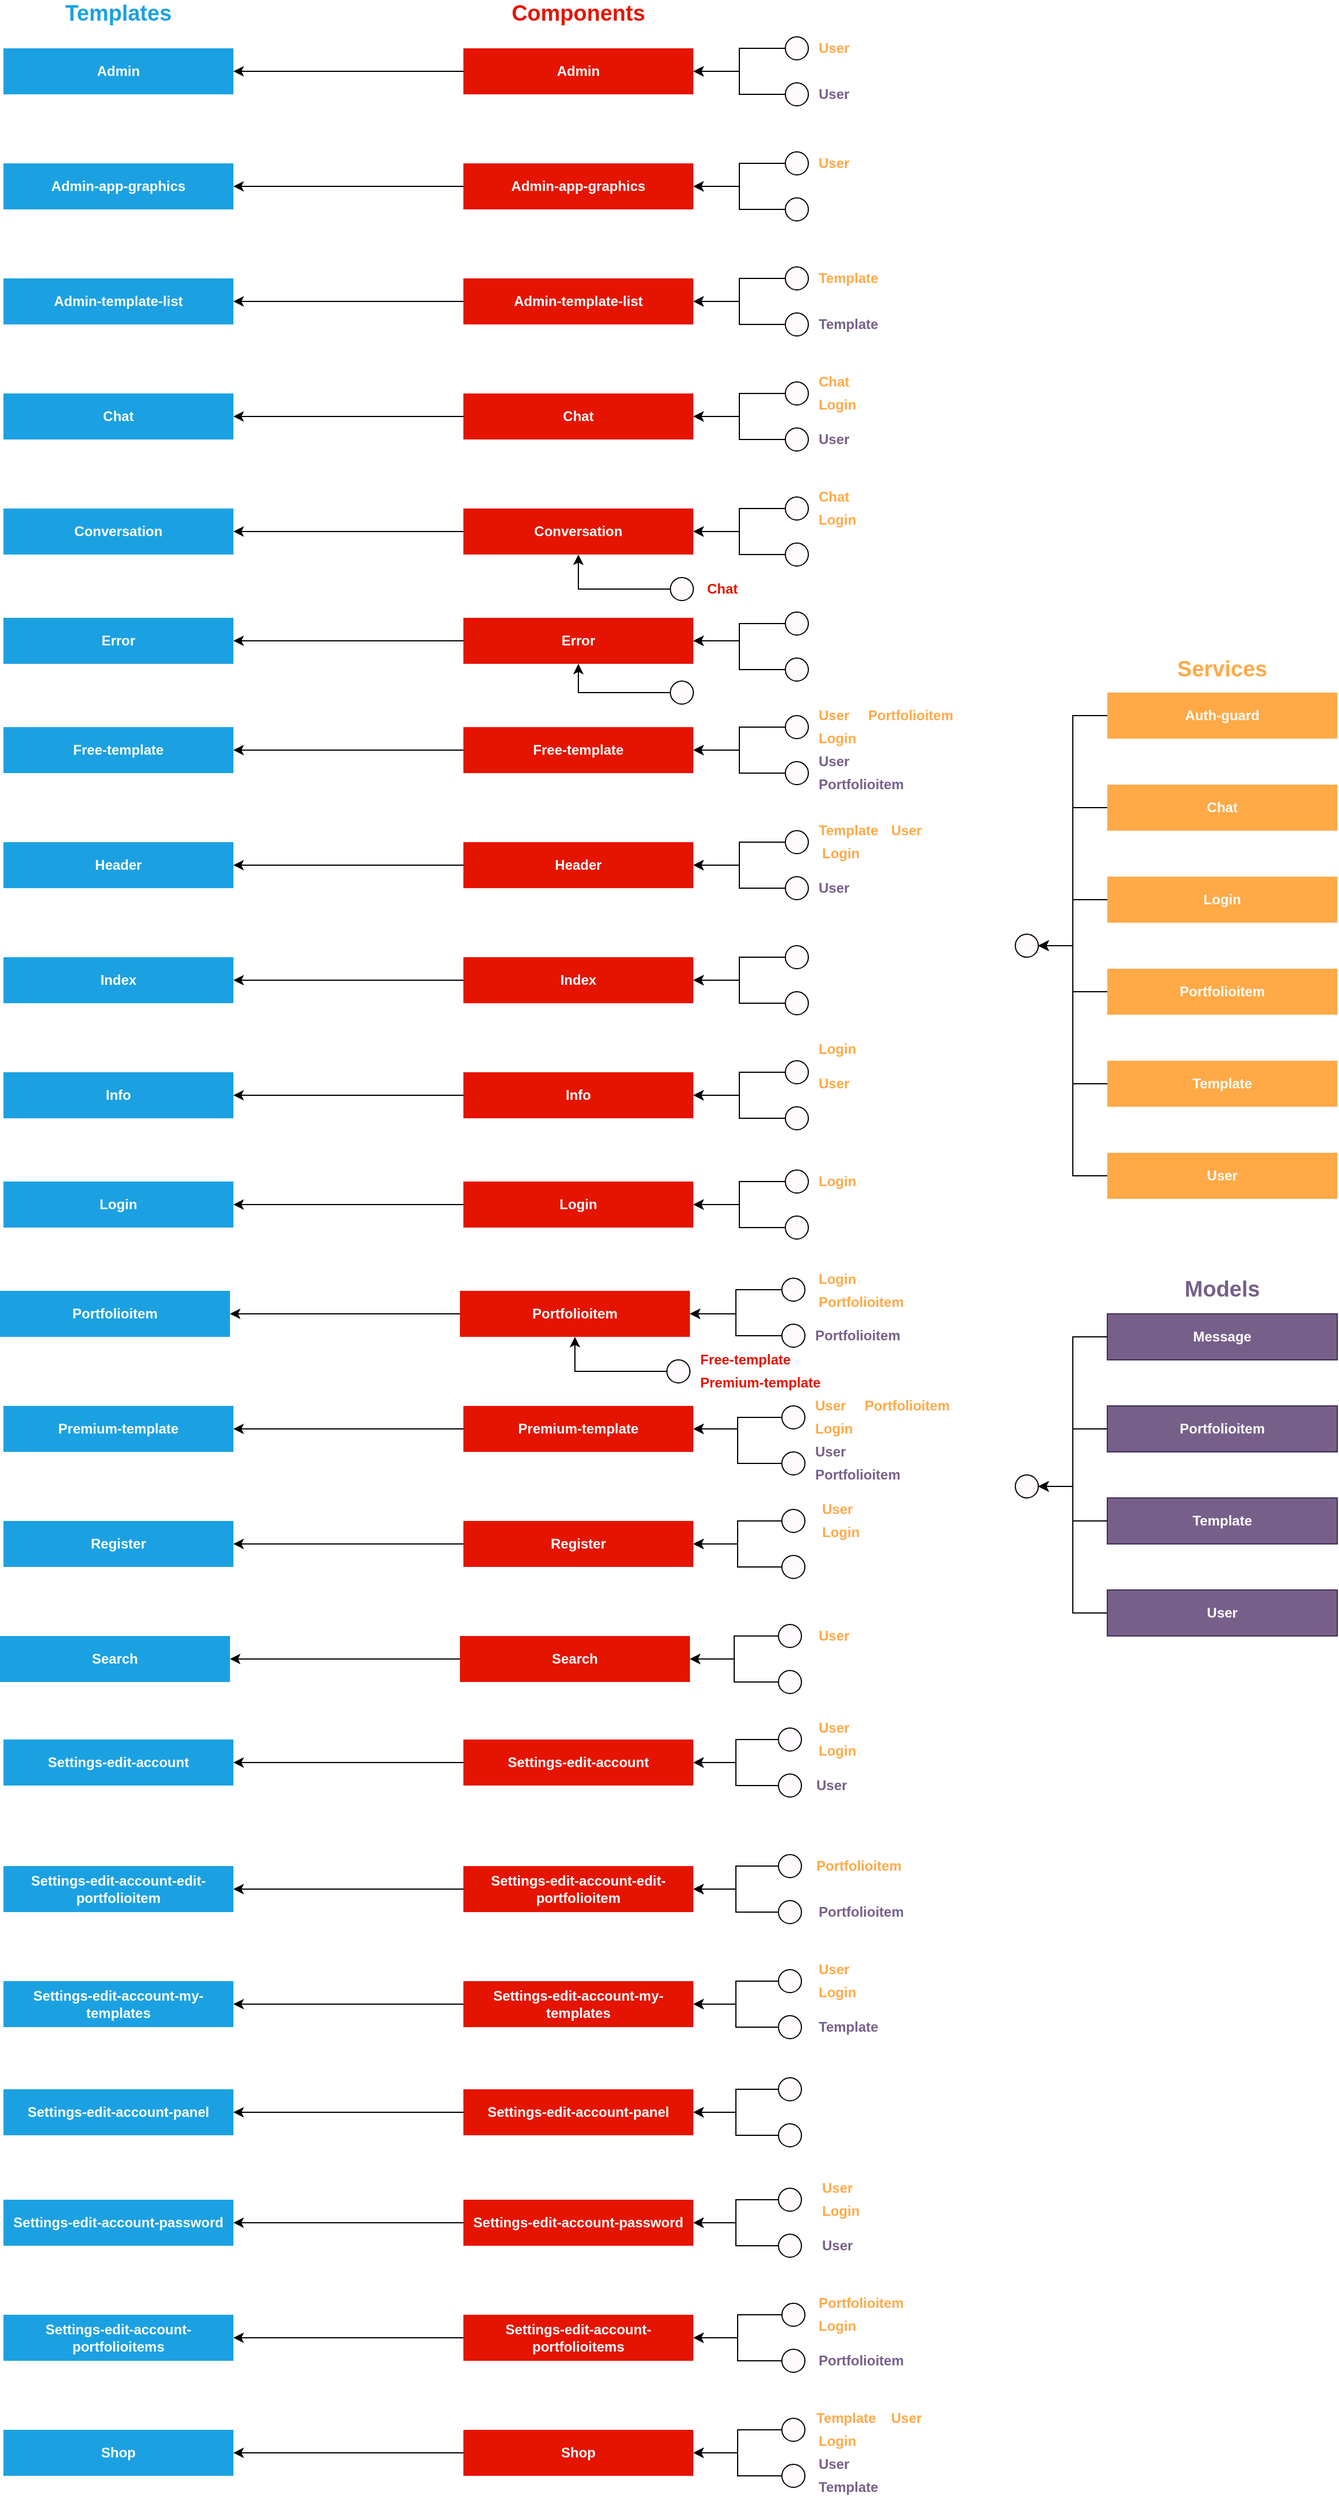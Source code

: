<mxfile version="14.5.1" type="device"><diagram id="iPrfdej0D1_AMHEbGUlc" name="Página-1"><mxGraphModel dx="4740" dy="2760" grid="1" gridSize="10" guides="1" tooltips="1" connect="1" arrows="1" fold="1" page="1" pageScale="1" pageWidth="827" pageHeight="1169" math="0" shadow="0"><root><mxCell id="0"/><mxCell id="1" parent="0"/><mxCell id="8djWn98p18onMlmciw6q-80" value="" style="group" vertex="1" connectable="0" parent="1"><mxGeometry x="1080" y="640" width="200" height="440" as="geometry"/></mxCell><mxCell id="8djWn98p18onMlmciw6q-73" value="&lt;b&gt;Auth-guard&lt;/b&gt;" style="rounded=0;whiteSpace=wrap;html=1;fontColor=#ffffff;strokeColor=none;fillColor=#FFA947;" vertex="1" parent="8djWn98p18onMlmciw6q-80"><mxGeometry width="200" height="40" as="geometry"/></mxCell><mxCell id="8djWn98p18onMlmciw6q-74" value="&lt;b&gt;Chat&lt;/b&gt;" style="rounded=0;whiteSpace=wrap;html=1;fontColor=#ffffff;strokeColor=none;fillColor=#FFA947;" vertex="1" parent="8djWn98p18onMlmciw6q-80"><mxGeometry y="80" width="200" height="40" as="geometry"/></mxCell><mxCell id="8djWn98p18onMlmciw6q-75" value="&lt;b&gt;Login&lt;/b&gt;" style="rounded=0;whiteSpace=wrap;html=1;fontColor=#ffffff;strokeColor=none;fillColor=#FFA947;" vertex="1" parent="8djWn98p18onMlmciw6q-80"><mxGeometry y="160" width="200" height="40" as="geometry"/></mxCell><mxCell id="8djWn98p18onMlmciw6q-76" value="&lt;b&gt;Portfolioitem&lt;/b&gt;" style="rounded=0;whiteSpace=wrap;html=1;fontColor=#ffffff;strokeColor=none;fillColor=#FFA947;" vertex="1" parent="8djWn98p18onMlmciw6q-80"><mxGeometry y="240" width="200" height="40" as="geometry"/></mxCell><mxCell id="8djWn98p18onMlmciw6q-77" value="&lt;b&gt;Template&lt;/b&gt;" style="rounded=0;whiteSpace=wrap;html=1;fontColor=#ffffff;strokeColor=none;fillColor=#FFA947;" vertex="1" parent="8djWn98p18onMlmciw6q-80"><mxGeometry y="320" width="200" height="40" as="geometry"/></mxCell><mxCell id="8djWn98p18onMlmciw6q-78" value="&lt;b&gt;User&lt;/b&gt;" style="rounded=0;whiteSpace=wrap;html=1;fontColor=#ffffff;strokeColor=none;fillColor=#FFA947;" vertex="1" parent="8djWn98p18onMlmciw6q-80"><mxGeometry y="400" width="200" height="40" as="geometry"/></mxCell><mxCell id="8djWn98p18onMlmciw6q-84" value="" style="group" vertex="1" connectable="0" parent="1"><mxGeometry x="1080" y="1180" width="200" height="280" as="geometry"/></mxCell><mxCell id="8djWn98p18onMlmciw6q-79" value="&lt;b&gt;Message&lt;/b&gt;" style="rounded=0;whiteSpace=wrap;html=1;fontColor=#ffffff;strokeColor=#432D57;fillColor=#76608A;" vertex="1" parent="8djWn98p18onMlmciw6q-84"><mxGeometry width="200" height="40" as="geometry"/></mxCell><mxCell id="8djWn98p18onMlmciw6q-81" value="&lt;b&gt;Portfolioitem&lt;/b&gt;" style="rounded=0;whiteSpace=wrap;html=1;fontColor=#ffffff;strokeColor=#432D57;fillColor=#76608a;" vertex="1" parent="8djWn98p18onMlmciw6q-84"><mxGeometry y="80" width="200" height="40" as="geometry"/></mxCell><mxCell id="8djWn98p18onMlmciw6q-82" value="&lt;b&gt;Template&lt;/b&gt;" style="rounded=0;whiteSpace=wrap;html=1;fontColor=#ffffff;strokeColor=#432D57;fillColor=#76608a;" vertex="1" parent="8djWn98p18onMlmciw6q-84"><mxGeometry y="160" width="200" height="40" as="geometry"/></mxCell><mxCell id="8djWn98p18onMlmciw6q-83" value="&lt;b&gt;User&lt;/b&gt;" style="rounded=0;whiteSpace=wrap;html=1;fontColor=#ffffff;strokeColor=#432D57;fillColor=#76608a;" vertex="1" parent="8djWn98p18onMlmciw6q-84"><mxGeometry y="240" width="200" height="40" as="geometry"/></mxCell><mxCell id="8djWn98p18onMlmciw6q-328" value="" style="group" vertex="1" connectable="0" parent="1"><mxGeometry x="120" y="70" width="810" height="2140" as="geometry"/></mxCell><mxCell id="8djWn98p18onMlmciw6q-47" value="" style="group" vertex="1" connectable="0" parent="8djWn98p18onMlmciw6q-328"><mxGeometry y="90" width="200" height="1800" as="geometry"/></mxCell><mxCell id="8djWn98p18onMlmciw6q-1" value="&lt;b&gt;Admin&lt;/b&gt;" style="rounded=0;whiteSpace=wrap;html=1;fontColor=#ffffff;strokeColor=none;fillColor=#1BA1E2;" vertex="1" parent="8djWn98p18onMlmciw6q-47"><mxGeometry y="-80" width="200" height="40" as="geometry"/></mxCell><mxCell id="8djWn98p18onMlmciw6q-2" value="&lt;b&gt;Admin-app-graphics&lt;/b&gt;" style="rounded=0;whiteSpace=wrap;html=1;fillColor=#1ba1e2;fontColor=#ffffff;strokeColor=none;" vertex="1" parent="8djWn98p18onMlmciw6q-47"><mxGeometry y="20" width="200" height="40" as="geometry"/></mxCell><mxCell id="8djWn98p18onMlmciw6q-3" value="&lt;b&gt;Admin-template-list&lt;/b&gt;" style="rounded=0;whiteSpace=wrap;html=1;fillColor=#1ba1e2;fontColor=#ffffff;strokeColor=none;" vertex="1" parent="8djWn98p18onMlmciw6q-47"><mxGeometry y="120" width="200" height="40" as="geometry"/></mxCell><mxCell id="8djWn98p18onMlmciw6q-4" value="&lt;b&gt;Chat&lt;br&gt;&lt;/b&gt;" style="rounded=0;whiteSpace=wrap;html=1;fillColor=#1ba1e2;fontColor=#ffffff;strokeColor=none;" vertex="1" parent="8djWn98p18onMlmciw6q-47"><mxGeometry y="220" width="200" height="40" as="geometry"/></mxCell><mxCell id="8djWn98p18onMlmciw6q-5" value="&lt;b&gt;Conversation&lt;br&gt;&lt;/b&gt;" style="rounded=0;whiteSpace=wrap;html=1;fillColor=#1ba1e2;fontColor=#ffffff;strokeColor=none;" vertex="1" parent="8djWn98p18onMlmciw6q-47"><mxGeometry y="320" width="200" height="40" as="geometry"/></mxCell><mxCell id="8djWn98p18onMlmciw6q-6" value="&lt;b&gt;Error&lt;br&gt;&lt;/b&gt;" style="rounded=0;whiteSpace=wrap;html=1;fillColor=#1ba1e2;fontColor=#ffffff;strokeColor=none;" vertex="1" parent="8djWn98p18onMlmciw6q-47"><mxGeometry y="415" width="200" height="40" as="geometry"/></mxCell><mxCell id="8djWn98p18onMlmciw6q-8" value="&lt;b&gt;Free-template&lt;br&gt;&lt;/b&gt;" style="rounded=0;whiteSpace=wrap;html=1;fillColor=#1ba1e2;fontColor=#ffffff;strokeColor=none;" vertex="1" parent="8djWn98p18onMlmciw6q-47"><mxGeometry y="510" width="200" height="40" as="geometry"/></mxCell><mxCell id="8djWn98p18onMlmciw6q-9" value="&lt;b&gt;Header&lt;br&gt;&lt;/b&gt;" style="rounded=0;whiteSpace=wrap;html=1;fillColor=#1ba1e2;fontColor=#ffffff;strokeColor=none;" vertex="1" parent="8djWn98p18onMlmciw6q-47"><mxGeometry y="610" width="200" height="40" as="geometry"/></mxCell><mxCell id="8djWn98p18onMlmciw6q-10" value="&lt;b&gt;Index&lt;br&gt;&lt;/b&gt;" style="rounded=0;whiteSpace=wrap;html=1;fillColor=#1ba1e2;fontColor=#ffffff;strokeColor=none;" vertex="1" parent="8djWn98p18onMlmciw6q-47"><mxGeometry y="710" width="200" height="40" as="geometry"/></mxCell><mxCell id="8djWn98p18onMlmciw6q-11" value="&lt;b&gt;Info&lt;br&gt;&lt;/b&gt;" style="rounded=0;whiteSpace=wrap;html=1;fillColor=#1ba1e2;fontColor=#ffffff;strokeColor=none;" vertex="1" parent="8djWn98p18onMlmciw6q-47"><mxGeometry y="810" width="200" height="40" as="geometry"/></mxCell><mxCell id="8djWn98p18onMlmciw6q-12" value="&lt;b&gt;Login&lt;br&gt;&lt;/b&gt;" style="rounded=0;whiteSpace=wrap;html=1;fillColor=#1ba1e2;fontColor=#ffffff;strokeColor=none;" vertex="1" parent="8djWn98p18onMlmciw6q-47"><mxGeometry y="905" width="200" height="40" as="geometry"/></mxCell><mxCell id="8djWn98p18onMlmciw6q-13" value="&lt;b&gt;Portfolioitem&lt;br&gt;&lt;/b&gt;" style="rounded=0;whiteSpace=wrap;html=1;fillColor=#1ba1e2;fontColor=#ffffff;strokeColor=none;" vertex="1" parent="8djWn98p18onMlmciw6q-47"><mxGeometry x="-3" y="1000" width="200" height="40" as="geometry"/></mxCell><mxCell id="8djWn98p18onMlmciw6q-14" value="&lt;b&gt;Premium-template&lt;br&gt;&lt;/b&gt;" style="rounded=0;whiteSpace=wrap;html=1;fillColor=#1ba1e2;fontColor=#ffffff;strokeColor=none;" vertex="1" parent="8djWn98p18onMlmciw6q-47"><mxGeometry y="1100" width="200" height="40" as="geometry"/></mxCell><mxCell id="8djWn98p18onMlmciw6q-15" value="&lt;b&gt;Register&lt;br&gt;&lt;/b&gt;" style="rounded=0;whiteSpace=wrap;html=1;fillColor=#1ba1e2;fontColor=#ffffff;strokeColor=none;" vertex="1" parent="8djWn98p18onMlmciw6q-47"><mxGeometry y="1200" width="200" height="40" as="geometry"/></mxCell><mxCell id="8djWn98p18onMlmciw6q-16" value="&lt;b&gt;Search&lt;br&gt;&lt;/b&gt;" style="rounded=0;whiteSpace=wrap;html=1;fillColor=#1ba1e2;fontColor=#ffffff;strokeColor=none;" vertex="1" parent="8djWn98p18onMlmciw6q-47"><mxGeometry x="-3" y="1300" width="200" height="40" as="geometry"/></mxCell><mxCell id="8djWn98p18onMlmciw6q-17" value="&lt;b&gt;Settings-edit-account&lt;br&gt;&lt;/b&gt;" style="rounded=0;whiteSpace=wrap;html=1;fillColor=#1ba1e2;fontColor=#ffffff;strokeColor=none;" vertex="1" parent="8djWn98p18onMlmciw6q-47"><mxGeometry y="1390" width="200" height="40" as="geometry"/></mxCell><mxCell id="8djWn98p18onMlmciw6q-18" value="&lt;b&gt;Settings-edit-account-edit-portfolioitem&lt;br&gt;&lt;/b&gt;" style="rounded=0;whiteSpace=wrap;html=1;fillColor=#1ba1e2;fontColor=#ffffff;strokeColor=none;" vertex="1" parent="8djWn98p18onMlmciw6q-47"><mxGeometry y="1500" width="200" height="40" as="geometry"/></mxCell><mxCell id="8djWn98p18onMlmciw6q-19" value="&lt;b&gt;Settings-edit-account-my-templates&lt;br&gt;&lt;/b&gt;" style="rounded=0;whiteSpace=wrap;html=1;fillColor=#1ba1e2;fontColor=#ffffff;strokeColor=none;" vertex="1" parent="8djWn98p18onMlmciw6q-47"><mxGeometry y="1600" width="200" height="40" as="geometry"/></mxCell><mxCell id="8djWn98p18onMlmciw6q-20" value="&lt;b&gt;Settings-edit-account-panel&lt;br&gt;&lt;/b&gt;" style="rounded=0;whiteSpace=wrap;html=1;fillColor=#1ba1e2;fontColor=#ffffff;strokeColor=none;" vertex="1" parent="8djWn98p18onMlmciw6q-47"><mxGeometry y="1694" width="200" height="40" as="geometry"/></mxCell><mxCell id="8djWn98p18onMlmciw6q-85" style="edgeStyle=orthogonalEdgeStyle;rounded=0;orthogonalLoop=1;jettySize=auto;html=1;" edge="1" parent="8djWn98p18onMlmciw6q-328" source="8djWn98p18onMlmciw6q-24" target="8djWn98p18onMlmciw6q-1"><mxGeometry relative="1" as="geometry"/></mxCell><mxCell id="8djWn98p18onMlmciw6q-86" style="edgeStyle=orthogonalEdgeStyle;rounded=0;orthogonalLoop=1;jettySize=auto;html=1;" edge="1" parent="8djWn98p18onMlmciw6q-328" source="8djWn98p18onMlmciw6q-25" target="8djWn98p18onMlmciw6q-2"><mxGeometry relative="1" as="geometry"/></mxCell><mxCell id="8djWn98p18onMlmciw6q-87" style="edgeStyle=orthogonalEdgeStyle;rounded=0;orthogonalLoop=1;jettySize=auto;html=1;entryX=1;entryY=0.5;entryDx=0;entryDy=0;" edge="1" parent="8djWn98p18onMlmciw6q-328" source="8djWn98p18onMlmciw6q-26" target="8djWn98p18onMlmciw6q-3"><mxGeometry relative="1" as="geometry"/></mxCell><mxCell id="8djWn98p18onMlmciw6q-88" style="edgeStyle=orthogonalEdgeStyle;rounded=0;orthogonalLoop=1;jettySize=auto;html=1;" edge="1" parent="8djWn98p18onMlmciw6q-328" source="8djWn98p18onMlmciw6q-27" target="8djWn98p18onMlmciw6q-4"><mxGeometry relative="1" as="geometry"/></mxCell><mxCell id="8djWn98p18onMlmciw6q-89" style="edgeStyle=orthogonalEdgeStyle;rounded=0;orthogonalLoop=1;jettySize=auto;html=1;" edge="1" parent="8djWn98p18onMlmciw6q-328" source="8djWn98p18onMlmciw6q-28" target="8djWn98p18onMlmciw6q-5"><mxGeometry relative="1" as="geometry"/></mxCell><mxCell id="8djWn98p18onMlmciw6q-90" style="edgeStyle=orthogonalEdgeStyle;rounded=0;orthogonalLoop=1;jettySize=auto;html=1;" edge="1" parent="8djWn98p18onMlmciw6q-328" source="8djWn98p18onMlmciw6q-29" target="8djWn98p18onMlmciw6q-6"><mxGeometry relative="1" as="geometry"/></mxCell><mxCell id="8djWn98p18onMlmciw6q-92" style="edgeStyle=orthogonalEdgeStyle;rounded=0;orthogonalLoop=1;jettySize=auto;html=1;entryX=1;entryY=0.5;entryDx=0;entryDy=0;" edge="1" parent="8djWn98p18onMlmciw6q-328" source="8djWn98p18onMlmciw6q-31" target="8djWn98p18onMlmciw6q-8"><mxGeometry relative="1" as="geometry"/></mxCell><mxCell id="8djWn98p18onMlmciw6q-93" style="edgeStyle=orthogonalEdgeStyle;rounded=0;orthogonalLoop=1;jettySize=auto;html=1;entryX=1;entryY=0.5;entryDx=0;entryDy=0;" edge="1" parent="8djWn98p18onMlmciw6q-328" source="8djWn98p18onMlmciw6q-32" target="8djWn98p18onMlmciw6q-9"><mxGeometry relative="1" as="geometry"/></mxCell><mxCell id="8djWn98p18onMlmciw6q-94" style="edgeStyle=orthogonalEdgeStyle;rounded=0;orthogonalLoop=1;jettySize=auto;html=1;" edge="1" parent="8djWn98p18onMlmciw6q-328" source="8djWn98p18onMlmciw6q-33"><mxGeometry relative="1" as="geometry"><mxPoint x="200.0" y="820" as="targetPoint"/></mxGeometry></mxCell><mxCell id="8djWn98p18onMlmciw6q-95" style="edgeStyle=orthogonalEdgeStyle;rounded=0;orthogonalLoop=1;jettySize=auto;html=1;" edge="1" parent="8djWn98p18onMlmciw6q-328" source="8djWn98p18onMlmciw6q-34"><mxGeometry relative="1" as="geometry"><mxPoint x="200.0" y="920" as="targetPoint"/></mxGeometry></mxCell><mxCell id="8djWn98p18onMlmciw6q-96" style="edgeStyle=orthogonalEdgeStyle;rounded=0;orthogonalLoop=1;jettySize=auto;html=1;entryX=1;entryY=0.5;entryDx=0;entryDy=0;" edge="1" parent="8djWn98p18onMlmciw6q-328" source="8djWn98p18onMlmciw6q-35" target="8djWn98p18onMlmciw6q-12"><mxGeometry relative="1" as="geometry"/></mxCell><mxCell id="8djWn98p18onMlmciw6q-97" style="edgeStyle=orthogonalEdgeStyle;rounded=0;orthogonalLoop=1;jettySize=auto;html=1;" edge="1" parent="8djWn98p18onMlmciw6q-328" source="8djWn98p18onMlmciw6q-36" target="8djWn98p18onMlmciw6q-13"><mxGeometry relative="1" as="geometry"/></mxCell><mxCell id="8djWn98p18onMlmciw6q-98" style="edgeStyle=orthogonalEdgeStyle;rounded=0;orthogonalLoop=1;jettySize=auto;html=1;" edge="1" parent="8djWn98p18onMlmciw6q-328" source="8djWn98p18onMlmciw6q-37" target="8djWn98p18onMlmciw6q-14"><mxGeometry relative="1" as="geometry"/></mxCell><mxCell id="8djWn98p18onMlmciw6q-99" style="edgeStyle=orthogonalEdgeStyle;rounded=0;orthogonalLoop=1;jettySize=auto;html=1;" edge="1" parent="8djWn98p18onMlmciw6q-328" source="8djWn98p18onMlmciw6q-38" target="8djWn98p18onMlmciw6q-15"><mxGeometry relative="1" as="geometry"/></mxCell><mxCell id="8djWn98p18onMlmciw6q-100" style="edgeStyle=orthogonalEdgeStyle;rounded=0;orthogonalLoop=1;jettySize=auto;html=1;entryX=1;entryY=0.5;entryDx=0;entryDy=0;" edge="1" parent="8djWn98p18onMlmciw6q-328" source="8djWn98p18onMlmciw6q-39" target="8djWn98p18onMlmciw6q-16"><mxGeometry relative="1" as="geometry"/></mxCell><mxCell id="8djWn98p18onMlmciw6q-101" style="edgeStyle=orthogonalEdgeStyle;rounded=0;orthogonalLoop=1;jettySize=auto;html=1;" edge="1" parent="8djWn98p18onMlmciw6q-328" source="8djWn98p18onMlmciw6q-40" target="8djWn98p18onMlmciw6q-17"><mxGeometry relative="1" as="geometry"/></mxCell><mxCell id="8djWn98p18onMlmciw6q-102" style="edgeStyle=orthogonalEdgeStyle;rounded=0;orthogonalLoop=1;jettySize=auto;html=1;entryX=1;entryY=0.5;entryDx=0;entryDy=0;" edge="1" parent="8djWn98p18onMlmciw6q-328" source="8djWn98p18onMlmciw6q-41" target="8djWn98p18onMlmciw6q-18"><mxGeometry relative="1" as="geometry"/></mxCell><mxCell id="8djWn98p18onMlmciw6q-103" style="edgeStyle=orthogonalEdgeStyle;rounded=0;orthogonalLoop=1;jettySize=auto;html=1;entryX=1;entryY=0.5;entryDx=0;entryDy=0;" edge="1" parent="8djWn98p18onMlmciw6q-328" source="8djWn98p18onMlmciw6q-42" target="8djWn98p18onMlmciw6q-19"><mxGeometry relative="1" as="geometry"/></mxCell><mxCell id="8djWn98p18onMlmciw6q-104" style="edgeStyle=orthogonalEdgeStyle;rounded=0;orthogonalLoop=1;jettySize=auto;html=1;entryX=1;entryY=0.5;entryDx=0;entryDy=0;" edge="1" parent="8djWn98p18onMlmciw6q-328" source="8djWn98p18onMlmciw6q-43" target="8djWn98p18onMlmciw6q-20"><mxGeometry relative="1" as="geometry"/></mxCell><mxCell id="8djWn98p18onMlmciw6q-108" value="" style="ellipse;whiteSpace=wrap;html=1;fillColor=#FFFAFE;" vertex="1" parent="8djWn98p18onMlmciw6q-328"><mxGeometry x="680" width="20" height="20" as="geometry"/></mxCell><mxCell id="8djWn98p18onMlmciw6q-110" value="" style="ellipse;whiteSpace=wrap;html=1;fillColor=#FFFAFE;" vertex="1" parent="8djWn98p18onMlmciw6q-328"><mxGeometry x="680" y="40" width="20" height="20" as="geometry"/></mxCell><mxCell id="8djWn98p18onMlmciw6q-112" value="&lt;b&gt;&lt;font color=&quot;#76608a&quot;&gt;User&lt;/font&gt;&lt;/b&gt;" style="text;html=1;strokeColor=none;fillColor=none;align=left;verticalAlign=middle;whiteSpace=wrap;rounded=0;" vertex="1" parent="8djWn98p18onMlmciw6q-328"><mxGeometry x="707" y="40" width="40" height="20" as="geometry"/></mxCell><mxCell id="8djWn98p18onMlmciw6q-113" value="&lt;font color=&quot;#ffa947&quot;&gt;&lt;b&gt;User&lt;/b&gt;&lt;/font&gt;&lt;span style=&quot;color: rgba(0 , 0 , 0 , 0) ; font-family: monospace ; font-size: 0px&quot;&gt;%3CmxGraphModel%3E%3Croot%3E%3CmxCell%20id%3D%220%22%2F%3E%3CmxCell%20id%3D%221%22%20parent%3D%220%22%2F%3E%3CmxCell%20id%3D%222%22%20value%3D%22%22%20style%3D%22ellipse%3BwhiteSpace%3Dwrap%3Bhtml%3D1%3BfillColor%3D%23FFFAFE%3B%22%20vertex%3D%221%22%20parent%3D%221%22%3E%3CmxGeometry%20x%3D%221000%22%20y%3D%22850%22%20width%3D%2220%22%20height%3D%2220%22%20as%3D%22geometry%22%2F%3E%3C%2FmxCell%3E%3C%2Froot%3E%3C%2FmxGraphModel%3E&lt;/span&gt;" style="text;html=1;strokeColor=none;fillColor=none;align=left;verticalAlign=middle;whiteSpace=wrap;rounded=0;" vertex="1" parent="8djWn98p18onMlmciw6q-328"><mxGeometry x="707" width="40" height="20" as="geometry"/></mxCell><mxCell id="8djWn98p18onMlmciw6q-120" value="" style="ellipse;whiteSpace=wrap;html=1;fillColor=#FFFAFE;" vertex="1" parent="8djWn98p18onMlmciw6q-328"><mxGeometry x="680" y="100" width="20" height="20" as="geometry"/></mxCell><mxCell id="8djWn98p18onMlmciw6q-121" value="" style="ellipse;whiteSpace=wrap;html=1;fillColor=#FFFAFE;" vertex="1" parent="8djWn98p18onMlmciw6q-328"><mxGeometry x="680" y="140" width="20" height="20" as="geometry"/></mxCell><mxCell id="8djWn98p18onMlmciw6q-123" value="&lt;font color=&quot;#ffa947&quot;&gt;&lt;b&gt;User&lt;/b&gt;&lt;/font&gt;" style="text;html=1;strokeColor=none;fillColor=none;align=left;verticalAlign=middle;whiteSpace=wrap;rounded=0;" vertex="1" parent="8djWn98p18onMlmciw6q-328"><mxGeometry x="707" y="100" width="40" height="20" as="geometry"/></mxCell><mxCell id="8djWn98p18onMlmciw6q-126" value="" style="ellipse;whiteSpace=wrap;html=1;fillColor=#FFFAFE;" vertex="1" parent="8djWn98p18onMlmciw6q-328"><mxGeometry x="680" y="200" width="20" height="20" as="geometry"/></mxCell><mxCell id="8djWn98p18onMlmciw6q-127" value="" style="ellipse;whiteSpace=wrap;html=1;fillColor=#FFFAFE;" vertex="1" parent="8djWn98p18onMlmciw6q-328"><mxGeometry x="680" y="240" width="20" height="20" as="geometry"/></mxCell><mxCell id="8djWn98p18onMlmciw6q-128" value="&lt;b&gt;&lt;font color=&quot;#76608a&quot;&gt;Template&lt;/font&gt;&lt;/b&gt;" style="text;html=1;strokeColor=none;fillColor=none;align=left;verticalAlign=middle;whiteSpace=wrap;rounded=0;" vertex="1" parent="8djWn98p18onMlmciw6q-328"><mxGeometry x="707" y="240" width="40" height="20" as="geometry"/></mxCell><mxCell id="8djWn98p18onMlmciw6q-129" value="&lt;font color=&quot;#ffa947&quot;&gt;&lt;b&gt;Template&lt;/b&gt;&lt;/font&gt;" style="text;html=1;strokeColor=none;fillColor=none;align=left;verticalAlign=middle;whiteSpace=wrap;rounded=0;" vertex="1" parent="8djWn98p18onMlmciw6q-328"><mxGeometry x="707" y="200" width="40" height="20" as="geometry"/></mxCell><mxCell id="8djWn98p18onMlmciw6q-132" value="" style="ellipse;whiteSpace=wrap;html=1;fillColor=#FFFAFE;" vertex="1" parent="8djWn98p18onMlmciw6q-328"><mxGeometry x="680" y="300" width="20" height="20" as="geometry"/></mxCell><mxCell id="8djWn98p18onMlmciw6q-133" value="" style="ellipse;whiteSpace=wrap;html=1;fillColor=#FFFAFE;" vertex="1" parent="8djWn98p18onMlmciw6q-328"><mxGeometry x="680" y="340" width="20" height="20" as="geometry"/></mxCell><mxCell id="8djWn98p18onMlmciw6q-134" value="&lt;b&gt;&lt;font color=&quot;#76608a&quot;&gt;User&lt;/font&gt;&lt;/b&gt;" style="text;html=1;strokeColor=none;fillColor=none;align=left;verticalAlign=middle;whiteSpace=wrap;rounded=0;" vertex="1" parent="8djWn98p18onMlmciw6q-328"><mxGeometry x="707" y="340" width="40" height="20" as="geometry"/></mxCell><mxCell id="8djWn98p18onMlmciw6q-135" value="&lt;font color=&quot;#ffa947&quot;&gt;&lt;b&gt;Chat&lt;/b&gt;&lt;/font&gt;" style="text;html=1;strokeColor=none;fillColor=none;align=left;verticalAlign=middle;whiteSpace=wrap;rounded=0;" vertex="1" parent="8djWn98p18onMlmciw6q-328"><mxGeometry x="707" y="290" width="40" height="20" as="geometry"/></mxCell><mxCell id="8djWn98p18onMlmciw6q-136" value="&lt;font color=&quot;#ffa947&quot;&gt;&lt;b&gt;Login&lt;/b&gt;&lt;/font&gt;" style="text;html=1;strokeColor=none;fillColor=none;align=left;verticalAlign=middle;whiteSpace=wrap;rounded=0;" vertex="1" parent="8djWn98p18onMlmciw6q-328"><mxGeometry x="707" y="310" width="40" height="20" as="geometry"/></mxCell><mxCell id="8djWn98p18onMlmciw6q-139" value="" style="ellipse;whiteSpace=wrap;html=1;fillColor=#FFFAFE;" vertex="1" parent="8djWn98p18onMlmciw6q-328"><mxGeometry x="680" y="400" width="20" height="20" as="geometry"/></mxCell><mxCell id="8djWn98p18onMlmciw6q-140" value="" style="ellipse;whiteSpace=wrap;html=1;fillColor=#FFFAFE;" vertex="1" parent="8djWn98p18onMlmciw6q-328"><mxGeometry x="680" y="440" width="20" height="20" as="geometry"/></mxCell><mxCell id="8djWn98p18onMlmciw6q-142" value="&lt;font color=&quot;#ffa947&quot;&gt;&lt;b&gt;Chat&lt;/b&gt;&lt;/font&gt;" style="text;html=1;strokeColor=none;fillColor=none;align=left;verticalAlign=middle;whiteSpace=wrap;rounded=0;" vertex="1" parent="8djWn98p18onMlmciw6q-328"><mxGeometry x="707" y="390" width="40" height="20" as="geometry"/></mxCell><mxCell id="8djWn98p18onMlmciw6q-143" value="&lt;font color=&quot;#ffa947&quot;&gt;&lt;b&gt;Login&lt;/b&gt;&lt;/font&gt;" style="text;html=1;strokeColor=none;fillColor=none;align=left;verticalAlign=middle;whiteSpace=wrap;rounded=0;" vertex="1" parent="8djWn98p18onMlmciw6q-328"><mxGeometry x="707" y="410" width="40" height="20" as="geometry"/></mxCell><mxCell id="8djWn98p18onMlmciw6q-148" value="&lt;b&gt;&lt;font color=&quot;#e51400&quot;&gt;Chat&lt;/font&gt;&lt;/b&gt;" style="text;html=1;strokeColor=none;fillColor=none;align=left;verticalAlign=middle;whiteSpace=wrap;rounded=0;" vertex="1" parent="8djWn98p18onMlmciw6q-328"><mxGeometry x="610" y="470" width="40" height="20" as="geometry"/></mxCell><mxCell id="8djWn98p18onMlmciw6q-177" value="" style="ellipse;whiteSpace=wrap;html=1;fillColor=#FFFAFE;" vertex="1" parent="8djWn98p18onMlmciw6q-328"><mxGeometry x="680" y="500" width="20" height="20" as="geometry"/></mxCell><mxCell id="8djWn98p18onMlmciw6q-178" value="" style="ellipse;whiteSpace=wrap;html=1;fillColor=#FFFAFE;" vertex="1" parent="8djWn98p18onMlmciw6q-328"><mxGeometry x="680" y="540" width="20" height="20" as="geometry"/></mxCell><mxCell id="8djWn98p18onMlmciw6q-181" value="" style="ellipse;whiteSpace=wrap;html=1;fillColor=#FFFAFE;" vertex="1" parent="8djWn98p18onMlmciw6q-328"><mxGeometry x="680" y="590" width="20" height="20" as="geometry"/></mxCell><mxCell id="8djWn98p18onMlmciw6q-182" value="" style="ellipse;whiteSpace=wrap;html=1;fillColor=#FFFAFE;" vertex="1" parent="8djWn98p18onMlmciw6q-328"><mxGeometry x="680" y="630" width="20" height="20" as="geometry"/></mxCell><mxCell id="8djWn98p18onMlmciw6q-185" value="&lt;font color=&quot;#ffa947&quot;&gt;&lt;b&gt;User&lt;/b&gt;&lt;/font&gt;" style="text;html=1;strokeColor=none;fillColor=none;align=left;verticalAlign=middle;whiteSpace=wrap;rounded=0;" vertex="1" parent="8djWn98p18onMlmciw6q-328"><mxGeometry x="707" y="580" width="40" height="20" as="geometry"/></mxCell><mxCell id="8djWn98p18onMlmciw6q-186" value="&lt;font color=&quot;#ffa947&quot;&gt;&lt;b&gt;Portfolioitem&lt;/b&gt;&lt;/font&gt;" style="text;html=1;strokeColor=none;fillColor=none;align=left;verticalAlign=middle;whiteSpace=wrap;rounded=0;" vertex="1" parent="8djWn98p18onMlmciw6q-328"><mxGeometry x="750" y="580" width="40" height="20" as="geometry"/></mxCell><mxCell id="8djWn98p18onMlmciw6q-187" value="&lt;font color=&quot;#ffa947&quot;&gt;&lt;b&gt;Login&lt;/b&gt;&lt;/font&gt;" style="text;html=1;strokeColor=none;fillColor=none;align=left;verticalAlign=middle;whiteSpace=wrap;rounded=0;" vertex="1" parent="8djWn98p18onMlmciw6q-328"><mxGeometry x="707" y="600" width="40" height="20" as="geometry"/></mxCell><mxCell id="8djWn98p18onMlmciw6q-188" value="&lt;b&gt;&lt;font color=&quot;#76608a&quot;&gt;User&lt;/font&gt;&lt;/b&gt;" style="text;html=1;strokeColor=none;fillColor=none;align=left;verticalAlign=middle;whiteSpace=wrap;rounded=0;" vertex="1" parent="8djWn98p18onMlmciw6q-328"><mxGeometry x="707" y="620" width="40" height="20" as="geometry"/></mxCell><mxCell id="8djWn98p18onMlmciw6q-189" value="&lt;b&gt;&lt;font color=&quot;#76608a&quot;&gt;Portfolioitem&lt;/font&gt;&lt;/b&gt;" style="text;html=1;strokeColor=none;fillColor=none;align=left;verticalAlign=middle;whiteSpace=wrap;rounded=0;" vertex="1" parent="8djWn98p18onMlmciw6q-328"><mxGeometry x="707" y="640" width="40" height="20" as="geometry"/></mxCell><mxCell id="8djWn98p18onMlmciw6q-192" value="" style="ellipse;whiteSpace=wrap;html=1;fillColor=#FFFAFE;" vertex="1" parent="8djWn98p18onMlmciw6q-328"><mxGeometry x="680" y="690" width="20" height="20" as="geometry"/></mxCell><mxCell id="8djWn98p18onMlmciw6q-193" value="" style="ellipse;whiteSpace=wrap;html=1;fillColor=#FFFAFE;" vertex="1" parent="8djWn98p18onMlmciw6q-328"><mxGeometry x="680" y="730" width="20" height="20" as="geometry"/></mxCell><mxCell id="8djWn98p18onMlmciw6q-196" value="&lt;font color=&quot;#ffa947&quot;&gt;&lt;b&gt;Template&lt;/b&gt;&lt;/font&gt;" style="text;html=1;strokeColor=none;fillColor=none;align=left;verticalAlign=middle;whiteSpace=wrap;rounded=0;" vertex="1" parent="8djWn98p18onMlmciw6q-328"><mxGeometry x="707" y="680" width="40" height="20" as="geometry"/></mxCell><mxCell id="8djWn98p18onMlmciw6q-197" value="&lt;font color=&quot;#ffa947&quot;&gt;&lt;b&gt;Login&lt;/b&gt;&lt;/font&gt;" style="text;html=1;strokeColor=none;fillColor=none;align=left;verticalAlign=middle;whiteSpace=wrap;rounded=0;" vertex="1" parent="8djWn98p18onMlmciw6q-328"><mxGeometry x="710" y="700" width="40" height="20" as="geometry"/></mxCell><mxCell id="8djWn98p18onMlmciw6q-198" value="&lt;font color=&quot;#ffa947&quot;&gt;&lt;b&gt;User&lt;/b&gt;&lt;/font&gt;" style="text;html=1;strokeColor=none;fillColor=none;align=left;verticalAlign=middle;whiteSpace=wrap;rounded=0;" vertex="1" parent="8djWn98p18onMlmciw6q-328"><mxGeometry x="770" y="680" width="40" height="20" as="geometry"/></mxCell><mxCell id="8djWn98p18onMlmciw6q-199" value="&lt;b&gt;&lt;font color=&quot;#76608a&quot;&gt;User&lt;/font&gt;&lt;/b&gt;" style="text;html=1;strokeColor=none;fillColor=none;align=left;verticalAlign=middle;whiteSpace=wrap;rounded=0;" vertex="1" parent="8djWn98p18onMlmciw6q-328"><mxGeometry x="707" y="730" width="40" height="20" as="geometry"/></mxCell><mxCell id="8djWn98p18onMlmciw6q-201" value="" style="ellipse;whiteSpace=wrap;html=1;fillColor=#FFFAFE;" vertex="1" parent="8djWn98p18onMlmciw6q-328"><mxGeometry x="680" y="790" width="20" height="20" as="geometry"/></mxCell><mxCell id="8djWn98p18onMlmciw6q-202" value="" style="ellipse;whiteSpace=wrap;html=1;fillColor=#FFFAFE;" vertex="1" parent="8djWn98p18onMlmciw6q-328"><mxGeometry x="680" y="830" width="20" height="20" as="geometry"/></mxCell><mxCell id="8djWn98p18onMlmciw6q-205" value="" style="ellipse;whiteSpace=wrap;html=1;fillColor=#FFFAFE;" vertex="1" parent="8djWn98p18onMlmciw6q-328"><mxGeometry x="680" y="890" width="20" height="20" as="geometry"/></mxCell><mxCell id="8djWn98p18onMlmciw6q-206" value="" style="ellipse;whiteSpace=wrap;html=1;fillColor=#FFFAFE;" vertex="1" parent="8djWn98p18onMlmciw6q-328"><mxGeometry x="680" y="930" width="20" height="20" as="geometry"/></mxCell><mxCell id="8djWn98p18onMlmciw6q-210" value="&lt;font color=&quot;#ffa947&quot;&gt;&lt;b&gt;User&lt;/b&gt;&lt;/font&gt;" style="text;html=1;strokeColor=none;fillColor=none;align=left;verticalAlign=middle;whiteSpace=wrap;rounded=0;" vertex="1" parent="8djWn98p18onMlmciw6q-328"><mxGeometry x="707" y="900" width="40" height="20" as="geometry"/></mxCell><mxCell id="8djWn98p18onMlmciw6q-211" value="" style="ellipse;whiteSpace=wrap;html=1;fillColor=#FFFAFE;" vertex="1" parent="8djWn98p18onMlmciw6q-328"><mxGeometry x="680" y="985" width="20" height="20" as="geometry"/></mxCell><mxCell id="8djWn98p18onMlmciw6q-212" value="" style="ellipse;whiteSpace=wrap;html=1;fillColor=#FFFAFE;" vertex="1" parent="8djWn98p18onMlmciw6q-328"><mxGeometry x="680" y="1025" width="20" height="20" as="geometry"/></mxCell><mxCell id="8djWn98p18onMlmciw6q-216" value="&lt;font color=&quot;#ffa947&quot;&gt;&lt;b&gt;Login&lt;/b&gt;&lt;/font&gt;" style="text;html=1;strokeColor=none;fillColor=none;align=left;verticalAlign=middle;whiteSpace=wrap;rounded=0;" vertex="1" parent="8djWn98p18onMlmciw6q-328"><mxGeometry x="707" y="870" width="40" height="20" as="geometry"/></mxCell><mxCell id="8djWn98p18onMlmciw6q-217" value="&lt;font color=&quot;#ffa947&quot;&gt;&lt;b&gt;Login&lt;/b&gt;&lt;/font&gt;" style="text;html=1;strokeColor=none;fillColor=none;align=left;verticalAlign=middle;whiteSpace=wrap;rounded=0;" vertex="1" parent="8djWn98p18onMlmciw6q-328"><mxGeometry x="707" y="985" width="40" height="20" as="geometry"/></mxCell><mxCell id="8djWn98p18onMlmciw6q-247" value="&lt;b&gt;&lt;font color=&quot;#e51400&quot;&gt;Free-template&lt;/font&gt;&lt;/b&gt;" style="text;html=1;strokeColor=none;fillColor=none;align=left;verticalAlign=middle;whiteSpace=wrap;rounded=0;" vertex="1" parent="8djWn98p18onMlmciw6q-328"><mxGeometry x="604" y="1140" width="100" height="20" as="geometry"/></mxCell><mxCell id="8djWn98p18onMlmciw6q-248" value="&lt;b&gt;&lt;font color=&quot;#e51400&quot;&gt;Premium-template&lt;/font&gt;&lt;/b&gt;" style="text;html=1;strokeColor=none;fillColor=none;align=left;verticalAlign=middle;whiteSpace=wrap;rounded=0;" vertex="1" parent="8djWn98p18onMlmciw6q-328"><mxGeometry x="604" y="1160" width="120" height="20" as="geometry"/></mxCell><mxCell id="8djWn98p18onMlmciw6q-249" value="" style="ellipse;whiteSpace=wrap;html=1;fillColor=#FFFAFE;" vertex="1" parent="8djWn98p18onMlmciw6q-328"><mxGeometry x="677" y="1079" width="20" height="20" as="geometry"/></mxCell><mxCell id="8djWn98p18onMlmciw6q-250" value="" style="ellipse;whiteSpace=wrap;html=1;fillColor=#FFFAFE;" vertex="1" parent="8djWn98p18onMlmciw6q-328"><mxGeometry x="677" y="1119" width="20" height="20" as="geometry"/></mxCell><mxCell id="8djWn98p18onMlmciw6q-24" value="&lt;b&gt;Admin&lt;/b&gt;" style="rounded=0;whiteSpace=wrap;html=1;fontColor=#ffffff;strokeColor=none;fillColor=#E51400;" vertex="1" parent="8djWn98p18onMlmciw6q-328"><mxGeometry x="400" y="10" width="200" height="40" as="geometry"/></mxCell><mxCell id="8djWn98p18onMlmciw6q-109" style="edgeStyle=orthogonalEdgeStyle;rounded=0;orthogonalLoop=1;jettySize=auto;html=1;entryX=1;entryY=0.5;entryDx=0;entryDy=0;" edge="1" parent="8djWn98p18onMlmciw6q-328" source="8djWn98p18onMlmciw6q-108" target="8djWn98p18onMlmciw6q-24"><mxGeometry relative="1" as="geometry"/></mxCell><mxCell id="8djWn98p18onMlmciw6q-111" style="edgeStyle=orthogonalEdgeStyle;rounded=0;orthogonalLoop=1;jettySize=auto;html=1;entryX=1;entryY=0.5;entryDx=0;entryDy=0;" edge="1" parent="8djWn98p18onMlmciw6q-328" source="8djWn98p18onMlmciw6q-110" target="8djWn98p18onMlmciw6q-24"><mxGeometry relative="1" as="geometry"/></mxCell><mxCell id="8djWn98p18onMlmciw6q-25" value="&lt;b&gt;Admin-app-graphics&lt;/b&gt;" style="rounded=0;whiteSpace=wrap;html=1;fillColor=#e51400;fontColor=#ffffff;strokeColor=none;" vertex="1" parent="8djWn98p18onMlmciw6q-328"><mxGeometry x="400" y="110" width="200" height="40" as="geometry"/></mxCell><mxCell id="8djWn98p18onMlmciw6q-124" style="edgeStyle=orthogonalEdgeStyle;rounded=0;orthogonalLoop=1;jettySize=auto;html=1;entryX=1;entryY=0.5;entryDx=0;entryDy=0;" edge="1" parent="8djWn98p18onMlmciw6q-328" source="8djWn98p18onMlmciw6q-120" target="8djWn98p18onMlmciw6q-25"><mxGeometry relative="1" as="geometry"/></mxCell><mxCell id="8djWn98p18onMlmciw6q-125" style="edgeStyle=orthogonalEdgeStyle;rounded=0;orthogonalLoop=1;jettySize=auto;html=1;entryX=1;entryY=0.5;entryDx=0;entryDy=0;" edge="1" parent="8djWn98p18onMlmciw6q-328" source="8djWn98p18onMlmciw6q-121" target="8djWn98p18onMlmciw6q-25"><mxGeometry relative="1" as="geometry"/></mxCell><mxCell id="8djWn98p18onMlmciw6q-26" value="&lt;b&gt;Admin-template-list&lt;/b&gt;" style="rounded=0;whiteSpace=wrap;html=1;fillColor=#e51400;fontColor=#ffffff;strokeColor=none;" vertex="1" parent="8djWn98p18onMlmciw6q-328"><mxGeometry x="400" y="210" width="200" height="40" as="geometry"/></mxCell><mxCell id="8djWn98p18onMlmciw6q-130" style="edgeStyle=orthogonalEdgeStyle;rounded=0;orthogonalLoop=1;jettySize=auto;html=1;entryX=1;entryY=0.5;entryDx=0;entryDy=0;" edge="1" parent="8djWn98p18onMlmciw6q-328" source="8djWn98p18onMlmciw6q-126" target="8djWn98p18onMlmciw6q-26"><mxGeometry relative="1" as="geometry"/></mxCell><mxCell id="8djWn98p18onMlmciw6q-131" style="edgeStyle=orthogonalEdgeStyle;rounded=0;orthogonalLoop=1;jettySize=auto;html=1;entryX=1;entryY=0.5;entryDx=0;entryDy=0;" edge="1" parent="8djWn98p18onMlmciw6q-328" source="8djWn98p18onMlmciw6q-127" target="8djWn98p18onMlmciw6q-26"><mxGeometry relative="1" as="geometry"/></mxCell><mxCell id="8djWn98p18onMlmciw6q-27" value="&lt;b&gt;Chat&lt;br&gt;&lt;/b&gt;" style="rounded=0;whiteSpace=wrap;html=1;fontColor=#ffffff;strokeColor=none;fillColor=#E51400;" vertex="1" parent="8djWn98p18onMlmciw6q-328"><mxGeometry x="400" y="310" width="200" height="40" as="geometry"/></mxCell><mxCell id="8djWn98p18onMlmciw6q-137" style="edgeStyle=orthogonalEdgeStyle;rounded=0;orthogonalLoop=1;jettySize=auto;html=1;entryX=1;entryY=0.5;entryDx=0;entryDy=0;" edge="1" parent="8djWn98p18onMlmciw6q-328" source="8djWn98p18onMlmciw6q-132" target="8djWn98p18onMlmciw6q-27"><mxGeometry relative="1" as="geometry"/></mxCell><mxCell id="8djWn98p18onMlmciw6q-138" style="edgeStyle=orthogonalEdgeStyle;rounded=0;orthogonalLoop=1;jettySize=auto;html=1;entryX=1;entryY=0.5;entryDx=0;entryDy=0;" edge="1" parent="8djWn98p18onMlmciw6q-328" source="8djWn98p18onMlmciw6q-133" target="8djWn98p18onMlmciw6q-27"><mxGeometry relative="1" as="geometry"/></mxCell><mxCell id="8djWn98p18onMlmciw6q-28" value="&lt;b&gt;Conversation&lt;br&gt;&lt;/b&gt;" style="rounded=0;whiteSpace=wrap;html=1;fillColor=#e51400;fontColor=#ffffff;strokeColor=none;" vertex="1" parent="8djWn98p18onMlmciw6q-328"><mxGeometry x="400" y="410" width="200" height="40" as="geometry"/></mxCell><mxCell id="8djWn98p18onMlmciw6q-144" style="edgeStyle=orthogonalEdgeStyle;rounded=0;orthogonalLoop=1;jettySize=auto;html=1;entryX=1;entryY=0.5;entryDx=0;entryDy=0;" edge="1" parent="8djWn98p18onMlmciw6q-328" source="8djWn98p18onMlmciw6q-139" target="8djWn98p18onMlmciw6q-28"><mxGeometry relative="1" as="geometry"/></mxCell><mxCell id="8djWn98p18onMlmciw6q-145" style="edgeStyle=orthogonalEdgeStyle;rounded=0;orthogonalLoop=1;jettySize=auto;html=1;entryX=1;entryY=0.5;entryDx=0;entryDy=0;" edge="1" parent="8djWn98p18onMlmciw6q-328" source="8djWn98p18onMlmciw6q-140" target="8djWn98p18onMlmciw6q-28"><mxGeometry relative="1" as="geometry"/></mxCell><mxCell id="8djWn98p18onMlmciw6q-29" value="&lt;b&gt;Error&lt;br&gt;&lt;/b&gt;" style="rounded=0;whiteSpace=wrap;html=1;fillColor=#e51400;fontColor=#ffffff;strokeColor=none;" vertex="1" parent="8djWn98p18onMlmciw6q-328"><mxGeometry x="400" y="505" width="200" height="40" as="geometry"/></mxCell><mxCell id="8djWn98p18onMlmciw6q-179" style="edgeStyle=orthogonalEdgeStyle;rounded=0;orthogonalLoop=1;jettySize=auto;html=1;entryX=1;entryY=0.5;entryDx=0;entryDy=0;" edge="1" parent="8djWn98p18onMlmciw6q-328" source="8djWn98p18onMlmciw6q-177" target="8djWn98p18onMlmciw6q-29"><mxGeometry relative="1" as="geometry"/></mxCell><mxCell id="8djWn98p18onMlmciw6q-180" style="edgeStyle=orthogonalEdgeStyle;rounded=0;orthogonalLoop=1;jettySize=auto;html=1;entryX=1;entryY=0.5;entryDx=0;entryDy=0;" edge="1" parent="8djWn98p18onMlmciw6q-328" source="8djWn98p18onMlmciw6q-178" target="8djWn98p18onMlmciw6q-29"><mxGeometry relative="1" as="geometry"/></mxCell><mxCell id="8djWn98p18onMlmciw6q-31" value="&lt;b&gt;Free-template&lt;br&gt;&lt;/b&gt;" style="rounded=0;whiteSpace=wrap;html=1;fillColor=#e51400;fontColor=#ffffff;strokeColor=none;" vertex="1" parent="8djWn98p18onMlmciw6q-328"><mxGeometry x="400" y="600" width="200" height="40" as="geometry"/></mxCell><mxCell id="8djWn98p18onMlmciw6q-183" style="edgeStyle=orthogonalEdgeStyle;rounded=0;orthogonalLoop=1;jettySize=auto;html=1;entryX=1;entryY=0.5;entryDx=0;entryDy=0;" edge="1" parent="8djWn98p18onMlmciw6q-328" source="8djWn98p18onMlmciw6q-181" target="8djWn98p18onMlmciw6q-31"><mxGeometry relative="1" as="geometry"/></mxCell><mxCell id="8djWn98p18onMlmciw6q-184" style="edgeStyle=orthogonalEdgeStyle;rounded=0;orthogonalLoop=1;jettySize=auto;html=1;entryX=1;entryY=0.5;entryDx=0;entryDy=0;" edge="1" parent="8djWn98p18onMlmciw6q-328" source="8djWn98p18onMlmciw6q-182" target="8djWn98p18onMlmciw6q-31"><mxGeometry relative="1" as="geometry"/></mxCell><mxCell id="8djWn98p18onMlmciw6q-32" value="&lt;b&gt;Header&lt;br&gt;&lt;/b&gt;" style="rounded=0;whiteSpace=wrap;html=1;fillColor=#e51400;fontColor=#ffffff;strokeColor=none;" vertex="1" parent="8djWn98p18onMlmciw6q-328"><mxGeometry x="400" y="700" width="200" height="40" as="geometry"/></mxCell><mxCell id="8djWn98p18onMlmciw6q-194" style="edgeStyle=orthogonalEdgeStyle;rounded=0;orthogonalLoop=1;jettySize=auto;html=1;entryX=1;entryY=0.5;entryDx=0;entryDy=0;" edge="1" parent="8djWn98p18onMlmciw6q-328" source="8djWn98p18onMlmciw6q-192" target="8djWn98p18onMlmciw6q-32"><mxGeometry relative="1" as="geometry"/></mxCell><mxCell id="8djWn98p18onMlmciw6q-195" style="edgeStyle=orthogonalEdgeStyle;rounded=0;orthogonalLoop=1;jettySize=auto;html=1;entryX=1;entryY=0.5;entryDx=0;entryDy=0;" edge="1" parent="8djWn98p18onMlmciw6q-328" source="8djWn98p18onMlmciw6q-193" target="8djWn98p18onMlmciw6q-32"><mxGeometry relative="1" as="geometry"/></mxCell><mxCell id="8djWn98p18onMlmciw6q-33" value="&lt;b&gt;Index&lt;br&gt;&lt;/b&gt;" style="rounded=0;whiteSpace=wrap;html=1;fillColor=#e51400;fontColor=#ffffff;strokeColor=none;" vertex="1" parent="8djWn98p18onMlmciw6q-328"><mxGeometry x="400" y="800" width="200" height="40" as="geometry"/></mxCell><mxCell id="8djWn98p18onMlmciw6q-203" style="edgeStyle=orthogonalEdgeStyle;rounded=0;orthogonalLoop=1;jettySize=auto;html=1;entryX=1;entryY=0.5;entryDx=0;entryDy=0;" edge="1" parent="8djWn98p18onMlmciw6q-328" source="8djWn98p18onMlmciw6q-201" target="8djWn98p18onMlmciw6q-33"><mxGeometry relative="1" as="geometry"/></mxCell><mxCell id="8djWn98p18onMlmciw6q-204" style="edgeStyle=orthogonalEdgeStyle;rounded=0;orthogonalLoop=1;jettySize=auto;html=1;entryX=1;entryY=0.5;entryDx=0;entryDy=0;" edge="1" parent="8djWn98p18onMlmciw6q-328" source="8djWn98p18onMlmciw6q-202" target="8djWn98p18onMlmciw6q-33"><mxGeometry relative="1" as="geometry"/></mxCell><mxCell id="8djWn98p18onMlmciw6q-34" value="&lt;b&gt;Info&lt;br&gt;&lt;/b&gt;" style="rounded=0;whiteSpace=wrap;html=1;fillColor=#e51400;fontColor=#ffffff;strokeColor=none;" vertex="1" parent="8djWn98p18onMlmciw6q-328"><mxGeometry x="400" y="900" width="200" height="40" as="geometry"/></mxCell><mxCell id="8djWn98p18onMlmciw6q-207" style="edgeStyle=orthogonalEdgeStyle;rounded=0;orthogonalLoop=1;jettySize=auto;html=1;" edge="1" parent="8djWn98p18onMlmciw6q-328" source="8djWn98p18onMlmciw6q-205" target="8djWn98p18onMlmciw6q-34"><mxGeometry relative="1" as="geometry"/></mxCell><mxCell id="8djWn98p18onMlmciw6q-208" style="edgeStyle=orthogonalEdgeStyle;rounded=0;orthogonalLoop=1;jettySize=auto;html=1;entryX=1;entryY=0.5;entryDx=0;entryDy=0;" edge="1" parent="8djWn98p18onMlmciw6q-328" source="8djWn98p18onMlmciw6q-206" target="8djWn98p18onMlmciw6q-34"><mxGeometry relative="1" as="geometry"/></mxCell><mxCell id="8djWn98p18onMlmciw6q-35" value="&lt;b&gt;Login&lt;br&gt;&lt;/b&gt;" style="rounded=0;whiteSpace=wrap;html=1;fillColor=#e51400;fontColor=#ffffff;strokeColor=none;" vertex="1" parent="8djWn98p18onMlmciw6q-328"><mxGeometry x="400" y="995" width="200" height="40" as="geometry"/></mxCell><mxCell id="8djWn98p18onMlmciw6q-214" style="edgeStyle=orthogonalEdgeStyle;rounded=0;orthogonalLoop=1;jettySize=auto;html=1;entryX=1;entryY=0.5;entryDx=0;entryDy=0;" edge="1" parent="8djWn98p18onMlmciw6q-328" source="8djWn98p18onMlmciw6q-211" target="8djWn98p18onMlmciw6q-35"><mxGeometry relative="1" as="geometry"/></mxCell><mxCell id="8djWn98p18onMlmciw6q-215" style="edgeStyle=orthogonalEdgeStyle;rounded=0;orthogonalLoop=1;jettySize=auto;html=1;entryX=1;entryY=0.5;entryDx=0;entryDy=0;" edge="1" parent="8djWn98p18onMlmciw6q-328" source="8djWn98p18onMlmciw6q-212" target="8djWn98p18onMlmciw6q-35"><mxGeometry relative="1" as="geometry"/></mxCell><mxCell id="8djWn98p18onMlmciw6q-36" value="&lt;b&gt;Portfolioitem&lt;br&gt;&lt;/b&gt;" style="rounded=0;whiteSpace=wrap;html=1;fillColor=#e51400;fontColor=#ffffff;strokeColor=none;" vertex="1" parent="8djWn98p18onMlmciw6q-328"><mxGeometry x="397" y="1090" width="200" height="40" as="geometry"/></mxCell><mxCell id="8djWn98p18onMlmciw6q-251" style="edgeStyle=orthogonalEdgeStyle;rounded=0;orthogonalLoop=1;jettySize=auto;html=1;entryX=1;entryY=0.5;entryDx=0;entryDy=0;" edge="1" parent="8djWn98p18onMlmciw6q-328" source="8djWn98p18onMlmciw6q-249" target="8djWn98p18onMlmciw6q-36"><mxGeometry relative="1" as="geometry"/></mxCell><mxCell id="8djWn98p18onMlmciw6q-252" style="edgeStyle=orthogonalEdgeStyle;rounded=0;orthogonalLoop=1;jettySize=auto;html=1;entryX=1;entryY=0.5;entryDx=0;entryDy=0;" edge="1" parent="8djWn98p18onMlmciw6q-328" source="8djWn98p18onMlmciw6q-250" target="8djWn98p18onMlmciw6q-36"><mxGeometry relative="1" as="geometry"/></mxCell><mxCell id="8djWn98p18onMlmciw6q-37" value="&lt;b&gt;Premium-template&lt;br&gt;&lt;/b&gt;" style="rounded=0;whiteSpace=wrap;html=1;fillColor=#e51400;fontColor=#ffffff;strokeColor=none;" vertex="1" parent="8djWn98p18onMlmciw6q-328"><mxGeometry x="400" y="1190" width="200" height="40" as="geometry"/></mxCell><mxCell id="8djWn98p18onMlmciw6q-38" value="&lt;b&gt;Register&lt;br&gt;&lt;/b&gt;" style="rounded=0;whiteSpace=wrap;html=1;fillColor=#e51400;fontColor=#ffffff;strokeColor=none;" vertex="1" parent="8djWn98p18onMlmciw6q-328"><mxGeometry x="400" y="1290" width="200" height="40" as="geometry"/></mxCell><mxCell id="8djWn98p18onMlmciw6q-39" value="&lt;b&gt;Search&lt;br&gt;&lt;/b&gt;" style="rounded=0;whiteSpace=wrap;html=1;fillColor=#e51400;fontColor=#ffffff;strokeColor=none;" vertex="1" parent="8djWn98p18onMlmciw6q-328"><mxGeometry x="397" y="1390" width="200" height="40" as="geometry"/></mxCell><mxCell id="8djWn98p18onMlmciw6q-40" value="&lt;b&gt;Settings-edit-account&lt;br&gt;&lt;/b&gt;" style="rounded=0;whiteSpace=wrap;html=1;fillColor=#e51400;fontColor=#ffffff;strokeColor=none;" vertex="1" parent="8djWn98p18onMlmciw6q-328"><mxGeometry x="400" y="1480" width="200" height="40" as="geometry"/></mxCell><mxCell id="8djWn98p18onMlmciw6q-41" value="&lt;b&gt;Settings-edit-account-edit-portfolioitem&lt;br&gt;&lt;/b&gt;" style="rounded=0;whiteSpace=wrap;html=1;fillColor=#e51400;fontColor=#ffffff;strokeColor=none;" vertex="1" parent="8djWn98p18onMlmciw6q-328"><mxGeometry x="400" y="1590" width="200" height="40" as="geometry"/></mxCell><mxCell id="8djWn98p18onMlmciw6q-42" value="&lt;b&gt;Settings-edit-account-my-templates&lt;br&gt;&lt;/b&gt;" style="rounded=0;whiteSpace=wrap;html=1;fillColor=#e51400;fontColor=#ffffff;strokeColor=none;" vertex="1" parent="8djWn98p18onMlmciw6q-328"><mxGeometry x="400" y="1690" width="200" height="40" as="geometry"/></mxCell><mxCell id="8djWn98p18onMlmciw6q-43" value="&lt;b&gt;Settings-edit-account-panel&lt;br&gt;&lt;/b&gt;" style="rounded=0;whiteSpace=wrap;html=1;fillColor=#e51400;fontColor=#ffffff;strokeColor=none;" vertex="1" parent="8djWn98p18onMlmciw6q-328"><mxGeometry x="400" y="1784" width="200" height="40" as="geometry"/></mxCell><mxCell id="8djWn98p18onMlmciw6q-147" style="edgeStyle=orthogonalEdgeStyle;rounded=0;orthogonalLoop=1;jettySize=auto;html=1;" edge="1" parent="8djWn98p18onMlmciw6q-328" source="8djWn98p18onMlmciw6q-146" target="8djWn98p18onMlmciw6q-28"><mxGeometry x="400" y="90" as="geometry"><Array as="points"><mxPoint x="500" y="480"/></Array></mxGeometry></mxCell><mxCell id="8djWn98p18onMlmciw6q-146" value="" style="ellipse;whiteSpace=wrap;html=1;fillColor=#FFFAFE;" vertex="1" parent="8djWn98p18onMlmciw6q-328"><mxGeometry x="580" y="470" width="20" height="20" as="geometry"/></mxCell><mxCell id="8djWn98p18onMlmciw6q-176" style="edgeStyle=orthogonalEdgeStyle;rounded=0;orthogonalLoop=1;jettySize=auto;html=1;entryX=0.5;entryY=1;entryDx=0;entryDy=0;" edge="1" parent="8djWn98p18onMlmciw6q-328" source="8djWn98p18onMlmciw6q-175" target="8djWn98p18onMlmciw6q-29"><mxGeometry x="400" y="105" as="geometry"><Array as="points"><mxPoint x="500" y="570"/></Array></mxGeometry></mxCell><mxCell id="8djWn98p18onMlmciw6q-175" value="" style="ellipse;whiteSpace=wrap;html=1;fillColor=#FFFAFE;" vertex="1" parent="8djWn98p18onMlmciw6q-328"><mxGeometry x="580" y="560" width="20" height="20" as="geometry"/></mxCell><mxCell id="8djWn98p18onMlmciw6q-246" style="edgeStyle=orthogonalEdgeStyle;rounded=0;orthogonalLoop=1;jettySize=auto;html=1;entryX=0.5;entryY=1;entryDx=0;entryDy=0;" edge="1" parent="8djWn98p18onMlmciw6q-328" source="8djWn98p18onMlmciw6q-245" target="8djWn98p18onMlmciw6q-36"><mxGeometry x="397" y="130" as="geometry"><Array as="points"><mxPoint x="497" y="1160"/></Array></mxGeometry></mxCell><mxCell id="8djWn98p18onMlmciw6q-245" value="" style="ellipse;whiteSpace=wrap;html=1;fillColor=#FFFAFE;" vertex="1" parent="8djWn98p18onMlmciw6q-328"><mxGeometry x="577" y="1150" width="20" height="20" as="geometry"/></mxCell><mxCell id="8djWn98p18onMlmciw6q-253" value="&lt;b&gt;&lt;font color=&quot;#76608a&quot;&gt;Portfolioitem&lt;/font&gt;&lt;/b&gt;" style="text;html=1;strokeColor=none;fillColor=none;align=left;verticalAlign=middle;whiteSpace=wrap;rounded=0;" vertex="1" parent="8djWn98p18onMlmciw6q-328"><mxGeometry x="704" y="1119" width="40" height="20" as="geometry"/></mxCell><mxCell id="8djWn98p18onMlmciw6q-254" value="&lt;font color=&quot;#ffa947&quot;&gt;&lt;b&gt;Login&lt;/b&gt;&lt;/font&gt;" style="text;html=1;strokeColor=none;fillColor=none;align=left;verticalAlign=middle;whiteSpace=wrap;rounded=0;" vertex="1" parent="8djWn98p18onMlmciw6q-328"><mxGeometry x="707" y="1070" width="40" height="20" as="geometry"/></mxCell><mxCell id="8djWn98p18onMlmciw6q-255" value="&lt;font color=&quot;#ffa947&quot;&gt;&lt;b&gt;Portfolioitem&lt;/b&gt;&lt;/font&gt;" style="text;html=1;strokeColor=none;fillColor=none;align=left;verticalAlign=middle;whiteSpace=wrap;rounded=0;" vertex="1" parent="8djWn98p18onMlmciw6q-328"><mxGeometry x="707" y="1090" width="40" height="20" as="geometry"/></mxCell><mxCell id="8djWn98p18onMlmciw6q-263" style="edgeStyle=orthogonalEdgeStyle;rounded=0;orthogonalLoop=1;jettySize=auto;html=1;" edge="1" parent="8djWn98p18onMlmciw6q-328" source="8djWn98p18onMlmciw6q-256" target="8djWn98p18onMlmciw6q-37"><mxGeometry relative="1" as="geometry"/></mxCell><mxCell id="8djWn98p18onMlmciw6q-256" value="" style="ellipse;whiteSpace=wrap;html=1;fillColor=#FFFAFE;" vertex="1" parent="8djWn98p18onMlmciw6q-328"><mxGeometry x="677" y="1190" width="20" height="20" as="geometry"/></mxCell><mxCell id="8djWn98p18onMlmciw6q-264" style="edgeStyle=orthogonalEdgeStyle;rounded=0;orthogonalLoop=1;jettySize=auto;html=1;entryX=1;entryY=0.5;entryDx=0;entryDy=0;" edge="1" parent="8djWn98p18onMlmciw6q-328" source="8djWn98p18onMlmciw6q-257" target="8djWn98p18onMlmciw6q-37"><mxGeometry relative="1" as="geometry"/></mxCell><mxCell id="8djWn98p18onMlmciw6q-257" value="" style="ellipse;whiteSpace=wrap;html=1;fillColor=#FFFAFE;" vertex="1" parent="8djWn98p18onMlmciw6q-328"><mxGeometry x="677" y="1230" width="20" height="20" as="geometry"/></mxCell><mxCell id="8djWn98p18onMlmciw6q-258" value="&lt;font color=&quot;#ffa947&quot;&gt;&lt;b&gt;User&lt;/b&gt;&lt;/font&gt;" style="text;html=1;strokeColor=none;fillColor=none;align=left;verticalAlign=middle;whiteSpace=wrap;rounded=0;" vertex="1" parent="8djWn98p18onMlmciw6q-328"><mxGeometry x="704" y="1180" width="40" height="20" as="geometry"/></mxCell><mxCell id="8djWn98p18onMlmciw6q-259" value="&lt;font color=&quot;#ffa947&quot;&gt;&lt;b&gt;Portfolioitem&lt;/b&gt;&lt;/font&gt;" style="text;html=1;strokeColor=none;fillColor=none;align=left;verticalAlign=middle;whiteSpace=wrap;rounded=0;" vertex="1" parent="8djWn98p18onMlmciw6q-328"><mxGeometry x="747" y="1180" width="40" height="20" as="geometry"/></mxCell><mxCell id="8djWn98p18onMlmciw6q-260" value="&lt;font color=&quot;#ffa947&quot;&gt;&lt;b&gt;Login&lt;/b&gt;&lt;/font&gt;" style="text;html=1;strokeColor=none;fillColor=none;align=left;verticalAlign=middle;whiteSpace=wrap;rounded=0;" vertex="1" parent="8djWn98p18onMlmciw6q-328"><mxGeometry x="704" y="1200" width="40" height="20" as="geometry"/></mxCell><mxCell id="8djWn98p18onMlmciw6q-261" value="&lt;b&gt;&lt;font color=&quot;#76608a&quot;&gt;User&lt;/font&gt;&lt;/b&gt;" style="text;html=1;strokeColor=none;fillColor=none;align=left;verticalAlign=middle;whiteSpace=wrap;rounded=0;" vertex="1" parent="8djWn98p18onMlmciw6q-328"><mxGeometry x="704" y="1220" width="40" height="20" as="geometry"/></mxCell><mxCell id="8djWn98p18onMlmciw6q-262" value="&lt;b&gt;&lt;font color=&quot;#76608a&quot;&gt;Portfolioitem&lt;/font&gt;&lt;/b&gt;" style="text;html=1;strokeColor=none;fillColor=none;align=left;verticalAlign=middle;whiteSpace=wrap;rounded=0;" vertex="1" parent="8djWn98p18onMlmciw6q-328"><mxGeometry x="704" y="1240" width="40" height="20" as="geometry"/></mxCell><mxCell id="8djWn98p18onMlmciw6q-269" style="edgeStyle=orthogonalEdgeStyle;rounded=0;orthogonalLoop=1;jettySize=auto;html=1;entryX=1;entryY=0.5;entryDx=0;entryDy=0;" edge="1" parent="8djWn98p18onMlmciw6q-328" source="8djWn98p18onMlmciw6q-265" target="8djWn98p18onMlmciw6q-38"><mxGeometry relative="1" as="geometry"/></mxCell><mxCell id="8djWn98p18onMlmciw6q-265" value="" style="ellipse;whiteSpace=wrap;html=1;fillColor=#FFFAFE;" vertex="1" parent="8djWn98p18onMlmciw6q-328"><mxGeometry x="677" y="1280" width="20" height="20" as="geometry"/></mxCell><mxCell id="8djWn98p18onMlmciw6q-270" style="edgeStyle=orthogonalEdgeStyle;rounded=0;orthogonalLoop=1;jettySize=auto;html=1;entryX=1;entryY=0.5;entryDx=0;entryDy=0;" edge="1" parent="8djWn98p18onMlmciw6q-328" source="8djWn98p18onMlmciw6q-266" target="8djWn98p18onMlmciw6q-38"><mxGeometry relative="1" as="geometry"/></mxCell><mxCell id="8djWn98p18onMlmciw6q-266" value="" style="ellipse;whiteSpace=wrap;html=1;fillColor=#FFFAFE;" vertex="1" parent="8djWn98p18onMlmciw6q-328"><mxGeometry x="677" y="1320" width="20" height="20" as="geometry"/></mxCell><mxCell id="8djWn98p18onMlmciw6q-272" value="&lt;font color=&quot;#ffa947&quot;&gt;&lt;b&gt;User&lt;/b&gt;&lt;/font&gt;" style="text;html=1;strokeColor=none;fillColor=none;align=left;verticalAlign=middle;whiteSpace=wrap;rounded=0;" vertex="1" parent="8djWn98p18onMlmciw6q-328"><mxGeometry x="710" y="1270" width="40" height="20" as="geometry"/></mxCell><mxCell id="8djWn98p18onMlmciw6q-273" value="&lt;font color=&quot;#ffa947&quot;&gt;&lt;b&gt;Login&lt;/b&gt;&lt;/font&gt;" style="text;html=1;strokeColor=none;fillColor=none;align=left;verticalAlign=middle;whiteSpace=wrap;rounded=0;" vertex="1" parent="8djWn98p18onMlmciw6q-328"><mxGeometry x="710" y="1290" width="40" height="20" as="geometry"/></mxCell><mxCell id="8djWn98p18onMlmciw6q-276" style="edgeStyle=orthogonalEdgeStyle;rounded=0;orthogonalLoop=1;jettySize=auto;html=1;entryX=1;entryY=0.5;entryDx=0;entryDy=0;" edge="1" parent="8djWn98p18onMlmciw6q-328" source="8djWn98p18onMlmciw6q-274" target="8djWn98p18onMlmciw6q-39"><mxGeometry relative="1" as="geometry"/></mxCell><mxCell id="8djWn98p18onMlmciw6q-274" value="" style="ellipse;whiteSpace=wrap;html=1;fillColor=#FFFAFE;" vertex="1" parent="8djWn98p18onMlmciw6q-328"><mxGeometry x="674" y="1380" width="20" height="20" as="geometry"/></mxCell><mxCell id="8djWn98p18onMlmciw6q-277" style="edgeStyle=orthogonalEdgeStyle;rounded=0;orthogonalLoop=1;jettySize=auto;html=1;entryX=1;entryY=0.5;entryDx=0;entryDy=0;" edge="1" parent="8djWn98p18onMlmciw6q-328" source="8djWn98p18onMlmciw6q-275" target="8djWn98p18onMlmciw6q-39"><mxGeometry relative="1" as="geometry"/></mxCell><mxCell id="8djWn98p18onMlmciw6q-275" value="" style="ellipse;whiteSpace=wrap;html=1;fillColor=#FFFAFE;" vertex="1" parent="8djWn98p18onMlmciw6q-328"><mxGeometry x="674" y="1420" width="20" height="20" as="geometry"/></mxCell><mxCell id="8djWn98p18onMlmciw6q-278" value="&lt;font color=&quot;#ffa947&quot;&gt;&lt;b&gt;User&lt;/b&gt;&lt;/font&gt;" style="text;html=1;strokeColor=none;fillColor=none;align=left;verticalAlign=middle;whiteSpace=wrap;rounded=0;" vertex="1" parent="8djWn98p18onMlmciw6q-328"><mxGeometry x="707" y="1380" width="40" height="20" as="geometry"/></mxCell><mxCell id="8djWn98p18onMlmciw6q-281" style="edgeStyle=orthogonalEdgeStyle;rounded=0;orthogonalLoop=1;jettySize=auto;html=1;entryX=1;entryY=0.5;entryDx=0;entryDy=0;" edge="1" parent="8djWn98p18onMlmciw6q-328" source="8djWn98p18onMlmciw6q-279" target="8djWn98p18onMlmciw6q-40"><mxGeometry relative="1" as="geometry"/></mxCell><mxCell id="8djWn98p18onMlmciw6q-279" value="" style="ellipse;whiteSpace=wrap;html=1;fillColor=#FFFAFE;" vertex="1" parent="8djWn98p18onMlmciw6q-328"><mxGeometry x="674" y="1470" width="20" height="20" as="geometry"/></mxCell><mxCell id="8djWn98p18onMlmciw6q-282" style="edgeStyle=orthogonalEdgeStyle;rounded=0;orthogonalLoop=1;jettySize=auto;html=1;entryX=1;entryY=0.5;entryDx=0;entryDy=0;" edge="1" parent="8djWn98p18onMlmciw6q-328" source="8djWn98p18onMlmciw6q-280" target="8djWn98p18onMlmciw6q-40"><mxGeometry relative="1" as="geometry"/></mxCell><mxCell id="8djWn98p18onMlmciw6q-280" value="" style="ellipse;whiteSpace=wrap;html=1;fillColor=#FFFAFE;" vertex="1" parent="8djWn98p18onMlmciw6q-328"><mxGeometry x="674" y="1510" width="20" height="20" as="geometry"/></mxCell><mxCell id="8djWn98p18onMlmciw6q-283" value="&lt;font color=&quot;#ffa947&quot;&gt;&lt;b&gt;User&lt;/b&gt;&lt;/font&gt;" style="text;html=1;strokeColor=none;fillColor=none;align=left;verticalAlign=middle;whiteSpace=wrap;rounded=0;" vertex="1" parent="8djWn98p18onMlmciw6q-328"><mxGeometry x="707" y="1460" width="40" height="20" as="geometry"/></mxCell><mxCell id="8djWn98p18onMlmciw6q-284" value="&lt;font color=&quot;#ffa947&quot;&gt;&lt;b&gt;Login&lt;/b&gt;&lt;/font&gt;" style="text;html=1;strokeColor=none;fillColor=none;align=left;verticalAlign=middle;whiteSpace=wrap;rounded=0;" vertex="1" parent="8djWn98p18onMlmciw6q-328"><mxGeometry x="707" y="1480" width="40" height="20" as="geometry"/></mxCell><mxCell id="8djWn98p18onMlmciw6q-285" value="&lt;b&gt;&lt;font color=&quot;#76608a&quot;&gt;User&lt;/font&gt;&lt;/b&gt;" style="text;html=1;strokeColor=none;fillColor=none;align=left;verticalAlign=middle;whiteSpace=wrap;rounded=0;" vertex="1" parent="8djWn98p18onMlmciw6q-328"><mxGeometry x="705" y="1510" width="40" height="20" as="geometry"/></mxCell><mxCell id="8djWn98p18onMlmciw6q-288" style="edgeStyle=orthogonalEdgeStyle;rounded=0;orthogonalLoop=1;jettySize=auto;html=1;entryX=1;entryY=0.5;entryDx=0;entryDy=0;" edge="1" parent="8djWn98p18onMlmciw6q-328" source="8djWn98p18onMlmciw6q-286" target="8djWn98p18onMlmciw6q-41"><mxGeometry relative="1" as="geometry"/></mxCell><mxCell id="8djWn98p18onMlmciw6q-286" value="" style="ellipse;whiteSpace=wrap;html=1;fillColor=#FFFAFE;" vertex="1" parent="8djWn98p18onMlmciw6q-328"><mxGeometry x="674" y="1580" width="20" height="20" as="geometry"/></mxCell><mxCell id="8djWn98p18onMlmciw6q-289" style="edgeStyle=orthogonalEdgeStyle;rounded=0;orthogonalLoop=1;jettySize=auto;html=1;entryX=1;entryY=0.5;entryDx=0;entryDy=0;" edge="1" parent="8djWn98p18onMlmciw6q-328" source="8djWn98p18onMlmciw6q-287" target="8djWn98p18onMlmciw6q-41"><mxGeometry relative="1" as="geometry"/></mxCell><mxCell id="8djWn98p18onMlmciw6q-287" value="" style="ellipse;whiteSpace=wrap;html=1;fillColor=#FFFAFE;" vertex="1" parent="8djWn98p18onMlmciw6q-328"><mxGeometry x="674" y="1620" width="20" height="20" as="geometry"/></mxCell><mxCell id="8djWn98p18onMlmciw6q-290" value="&lt;font color=&quot;#ffa947&quot;&gt;&lt;b&gt;Portfolioitem&lt;/b&gt;&lt;/font&gt;" style="text;html=1;strokeColor=none;fillColor=none;align=left;verticalAlign=middle;whiteSpace=wrap;rounded=0;" vertex="1" parent="8djWn98p18onMlmciw6q-328"><mxGeometry x="705" y="1580" width="40" height="20" as="geometry"/></mxCell><mxCell id="8djWn98p18onMlmciw6q-291" value="&lt;b&gt;&lt;font color=&quot;#76608a&quot;&gt;Portfolioitem&lt;/font&gt;&lt;/b&gt;" style="text;html=1;strokeColor=none;fillColor=none;align=left;verticalAlign=middle;whiteSpace=wrap;rounded=0;" vertex="1" parent="8djWn98p18onMlmciw6q-328"><mxGeometry x="707" y="1620" width="40" height="20" as="geometry"/></mxCell><mxCell id="8djWn98p18onMlmciw6q-296" style="edgeStyle=orthogonalEdgeStyle;rounded=0;orthogonalLoop=1;jettySize=auto;html=1;" edge="1" parent="8djWn98p18onMlmciw6q-328" source="8djWn98p18onMlmciw6q-292" target="8djWn98p18onMlmciw6q-42"><mxGeometry relative="1" as="geometry"/></mxCell><mxCell id="8djWn98p18onMlmciw6q-292" value="" style="ellipse;whiteSpace=wrap;html=1;fillColor=#FFFAFE;" vertex="1" parent="8djWn98p18onMlmciw6q-328"><mxGeometry x="674" y="1680" width="20" height="20" as="geometry"/></mxCell><mxCell id="8djWn98p18onMlmciw6q-297" style="edgeStyle=orthogonalEdgeStyle;rounded=0;orthogonalLoop=1;jettySize=auto;html=1;entryX=1;entryY=0.5;entryDx=0;entryDy=0;" edge="1" parent="8djWn98p18onMlmciw6q-328" source="8djWn98p18onMlmciw6q-293" target="8djWn98p18onMlmciw6q-42"><mxGeometry relative="1" as="geometry"/></mxCell><mxCell id="8djWn98p18onMlmciw6q-293" value="" style="ellipse;whiteSpace=wrap;html=1;fillColor=#FFFAFE;" vertex="1" parent="8djWn98p18onMlmciw6q-328"><mxGeometry x="674" y="1720" width="20" height="20" as="geometry"/></mxCell><mxCell id="8djWn98p18onMlmciw6q-298" value="&lt;font color=&quot;#ffa947&quot;&gt;&lt;b&gt;User&lt;/b&gt;&lt;/font&gt;" style="text;html=1;strokeColor=none;fillColor=none;align=left;verticalAlign=middle;whiteSpace=wrap;rounded=0;" vertex="1" parent="8djWn98p18onMlmciw6q-328"><mxGeometry x="707" y="1670" width="40" height="20" as="geometry"/></mxCell><mxCell id="8djWn98p18onMlmciw6q-299" value="&lt;font color=&quot;#ffa947&quot;&gt;&lt;b&gt;Login&lt;/b&gt;&lt;/font&gt;" style="text;html=1;strokeColor=none;fillColor=none;align=left;verticalAlign=middle;whiteSpace=wrap;rounded=0;" vertex="1" parent="8djWn98p18onMlmciw6q-328"><mxGeometry x="707" y="1690" width="40" height="20" as="geometry"/></mxCell><mxCell id="8djWn98p18onMlmciw6q-300" value="&lt;b&gt;&lt;font color=&quot;#76608a&quot;&gt;Template&lt;/font&gt;&lt;/b&gt;" style="text;html=1;strokeColor=none;fillColor=none;align=left;verticalAlign=middle;whiteSpace=wrap;rounded=0;" vertex="1" parent="8djWn98p18onMlmciw6q-328"><mxGeometry x="707" y="1720" width="40" height="20" as="geometry"/></mxCell><mxCell id="8djWn98p18onMlmciw6q-303" style="edgeStyle=orthogonalEdgeStyle;rounded=0;orthogonalLoop=1;jettySize=auto;html=1;entryX=1;entryY=0.5;entryDx=0;entryDy=0;" edge="1" parent="8djWn98p18onMlmciw6q-328" source="8djWn98p18onMlmciw6q-301" target="8djWn98p18onMlmciw6q-43"><mxGeometry relative="1" as="geometry"/></mxCell><mxCell id="8djWn98p18onMlmciw6q-301" value="" style="ellipse;whiteSpace=wrap;html=1;fillColor=#FFFAFE;" vertex="1" parent="8djWn98p18onMlmciw6q-328"><mxGeometry x="674" y="1774" width="20" height="20" as="geometry"/></mxCell><mxCell id="8djWn98p18onMlmciw6q-304" style="edgeStyle=orthogonalEdgeStyle;rounded=0;orthogonalLoop=1;jettySize=auto;html=1;entryX=1;entryY=0.5;entryDx=0;entryDy=0;" edge="1" parent="8djWn98p18onMlmciw6q-328" source="8djWn98p18onMlmciw6q-302" target="8djWn98p18onMlmciw6q-43"><mxGeometry relative="1" as="geometry"/></mxCell><mxCell id="8djWn98p18onMlmciw6q-302" value="" style="ellipse;whiteSpace=wrap;html=1;fillColor=#FFFAFE;" vertex="1" parent="8djWn98p18onMlmciw6q-328"><mxGeometry x="674" y="1814" width="20" height="20" as="geometry"/></mxCell><mxCell id="8djWn98p18onMlmciw6q-21" value="&lt;b&gt;Settings-edit-account-password&lt;br&gt;&lt;/b&gt;" style="rounded=0;whiteSpace=wrap;html=1;fillColor=#1ba1e2;fontColor=#ffffff;strokeColor=none;" vertex="1" parent="8djWn98p18onMlmciw6q-328"><mxGeometry y="1880" width="200" height="40" as="geometry"/></mxCell><mxCell id="8djWn98p18onMlmciw6q-22" value="&lt;b&gt;Settings-edit-account-portfolioitems&lt;br&gt;&lt;/b&gt;" style="rounded=0;whiteSpace=wrap;html=1;fillColor=#1ba1e2;fontColor=#ffffff;strokeColor=none;" vertex="1" parent="8djWn98p18onMlmciw6q-328"><mxGeometry y="1980" width="200" height="40" as="geometry"/></mxCell><mxCell id="8djWn98p18onMlmciw6q-23" value="&lt;b&gt;Shop&lt;br&gt;&lt;/b&gt;" style="rounded=0;whiteSpace=wrap;html=1;fillColor=#1ba1e2;fontColor=#ffffff;strokeColor=none;" vertex="1" parent="8djWn98p18onMlmciw6q-328"><mxGeometry y="2080" width="200" height="40" as="geometry"/></mxCell><mxCell id="8djWn98p18onMlmciw6q-105" style="edgeStyle=orthogonalEdgeStyle;rounded=0;orthogonalLoop=1;jettySize=auto;html=1;" edge="1" parent="8djWn98p18onMlmciw6q-328" source="8djWn98p18onMlmciw6q-44" target="8djWn98p18onMlmciw6q-21"><mxGeometry relative="1" as="geometry"/></mxCell><mxCell id="8djWn98p18onMlmciw6q-106" style="edgeStyle=orthogonalEdgeStyle;rounded=0;orthogonalLoop=1;jettySize=auto;html=1;" edge="1" parent="8djWn98p18onMlmciw6q-328" source="8djWn98p18onMlmciw6q-45" target="8djWn98p18onMlmciw6q-22"><mxGeometry relative="1" as="geometry"/></mxCell><mxCell id="8djWn98p18onMlmciw6q-107" style="edgeStyle=orthogonalEdgeStyle;rounded=0;orthogonalLoop=1;jettySize=auto;html=1;" edge="1" parent="8djWn98p18onMlmciw6q-328" source="8djWn98p18onMlmciw6q-46" target="8djWn98p18onMlmciw6q-23"><mxGeometry relative="1" as="geometry"/></mxCell><mxCell id="8djWn98p18onMlmciw6q-44" value="&lt;b&gt;Settings-edit-account-password&lt;br&gt;&lt;/b&gt;" style="rounded=0;whiteSpace=wrap;html=1;fillColor=#e51400;fontColor=#ffffff;strokeColor=none;" vertex="1" parent="8djWn98p18onMlmciw6q-328"><mxGeometry x="400" y="1880" width="200" height="40" as="geometry"/></mxCell><mxCell id="8djWn98p18onMlmciw6q-45" value="&lt;b&gt;Settings-edit-account-portfolioitems&lt;br&gt;&lt;/b&gt;" style="rounded=0;whiteSpace=wrap;html=1;fillColor=#e51400;fontColor=#ffffff;strokeColor=none;" vertex="1" parent="8djWn98p18onMlmciw6q-328"><mxGeometry x="400" y="1980" width="200" height="40" as="geometry"/></mxCell><mxCell id="8djWn98p18onMlmciw6q-46" value="&lt;b&gt;Shop&lt;br&gt;&lt;/b&gt;" style="rounded=0;whiteSpace=wrap;html=1;fillColor=#e51400;fontColor=#ffffff;strokeColor=none;" vertex="1" parent="8djWn98p18onMlmciw6q-328"><mxGeometry x="400" y="2080" width="200" height="40" as="geometry"/></mxCell><mxCell id="8djWn98p18onMlmciw6q-310" style="edgeStyle=orthogonalEdgeStyle;rounded=0;orthogonalLoop=1;jettySize=auto;html=1;entryX=1;entryY=0.5;entryDx=0;entryDy=0;" edge="1" parent="8djWn98p18onMlmciw6q-328" source="8djWn98p18onMlmciw6q-305" target="8djWn98p18onMlmciw6q-44"><mxGeometry relative="1" as="geometry"/></mxCell><mxCell id="8djWn98p18onMlmciw6q-305" value="" style="ellipse;whiteSpace=wrap;html=1;fillColor=#FFFAFE;" vertex="1" parent="8djWn98p18onMlmciw6q-328"><mxGeometry x="674" y="1870" width="20" height="20" as="geometry"/></mxCell><mxCell id="8djWn98p18onMlmciw6q-311" style="edgeStyle=orthogonalEdgeStyle;rounded=0;orthogonalLoop=1;jettySize=auto;html=1;entryX=1;entryY=0.5;entryDx=0;entryDy=0;" edge="1" parent="8djWn98p18onMlmciw6q-328" source="8djWn98p18onMlmciw6q-306" target="8djWn98p18onMlmciw6q-44"><mxGeometry relative="1" as="geometry"/></mxCell><mxCell id="8djWn98p18onMlmciw6q-306" value="" style="ellipse;whiteSpace=wrap;html=1;fillColor=#FFFAFE;" vertex="1" parent="8djWn98p18onMlmciw6q-328"><mxGeometry x="674" y="1910" width="20" height="20" as="geometry"/></mxCell><mxCell id="8djWn98p18onMlmciw6q-307" value="&lt;font color=&quot;#ffa947&quot;&gt;&lt;b&gt;User&lt;/b&gt;&lt;/font&gt;" style="text;html=1;strokeColor=none;fillColor=none;align=left;verticalAlign=middle;whiteSpace=wrap;rounded=0;" vertex="1" parent="8djWn98p18onMlmciw6q-328"><mxGeometry x="710" y="1860" width="40" height="20" as="geometry"/></mxCell><mxCell id="8djWn98p18onMlmciw6q-308" value="&lt;font color=&quot;#ffa947&quot;&gt;&lt;b&gt;Login&lt;/b&gt;&lt;/font&gt;" style="text;html=1;strokeColor=none;fillColor=none;align=left;verticalAlign=middle;whiteSpace=wrap;rounded=0;" vertex="1" parent="8djWn98p18onMlmciw6q-328"><mxGeometry x="710" y="1880" width="40" height="20" as="geometry"/></mxCell><mxCell id="8djWn98p18onMlmciw6q-309" value="&lt;b&gt;&lt;font color=&quot;#76608a&quot;&gt;User&lt;/font&gt;&lt;/b&gt;" style="text;html=1;strokeColor=none;fillColor=none;align=left;verticalAlign=middle;whiteSpace=wrap;rounded=0;" vertex="1" parent="8djWn98p18onMlmciw6q-328"><mxGeometry x="710" y="1910" width="40" height="20" as="geometry"/></mxCell><mxCell id="8djWn98p18onMlmciw6q-317" style="edgeStyle=orthogonalEdgeStyle;rounded=0;orthogonalLoop=1;jettySize=auto;html=1;entryX=1;entryY=0.5;entryDx=0;entryDy=0;" edge="1" parent="8djWn98p18onMlmciw6q-328" source="8djWn98p18onMlmciw6q-312" target="8djWn98p18onMlmciw6q-45"><mxGeometry relative="1" as="geometry"/></mxCell><mxCell id="8djWn98p18onMlmciw6q-312" value="" style="ellipse;whiteSpace=wrap;html=1;fillColor=#FFFAFE;" vertex="1" parent="8djWn98p18onMlmciw6q-328"><mxGeometry x="677" y="1970" width="20" height="20" as="geometry"/></mxCell><mxCell id="8djWn98p18onMlmciw6q-318" style="edgeStyle=orthogonalEdgeStyle;rounded=0;orthogonalLoop=1;jettySize=auto;html=1;entryX=1;entryY=0.5;entryDx=0;entryDy=0;" edge="1" parent="8djWn98p18onMlmciw6q-328" source="8djWn98p18onMlmciw6q-313" target="8djWn98p18onMlmciw6q-45"><mxGeometry relative="1" as="geometry"/></mxCell><mxCell id="8djWn98p18onMlmciw6q-313" value="" style="ellipse;whiteSpace=wrap;html=1;fillColor=#FFFAFE;" vertex="1" parent="8djWn98p18onMlmciw6q-328"><mxGeometry x="677" y="2010" width="20" height="20" as="geometry"/></mxCell><mxCell id="8djWn98p18onMlmciw6q-314" value="&lt;font color=&quot;#ffa947&quot;&gt;&lt;b&gt;Portfolioitem&lt;/b&gt;&lt;/font&gt;" style="text;html=1;strokeColor=none;fillColor=none;align=left;verticalAlign=middle;whiteSpace=wrap;rounded=0;" vertex="1" parent="8djWn98p18onMlmciw6q-328"><mxGeometry x="707" y="1960" width="40" height="20" as="geometry"/></mxCell><mxCell id="8djWn98p18onMlmciw6q-315" value="&lt;font color=&quot;#ffa947&quot;&gt;&lt;b&gt;Login&lt;/b&gt;&lt;/font&gt;" style="text;html=1;strokeColor=none;fillColor=none;align=left;verticalAlign=middle;whiteSpace=wrap;rounded=0;" vertex="1" parent="8djWn98p18onMlmciw6q-328"><mxGeometry x="707" y="1980" width="40" height="20" as="geometry"/></mxCell><mxCell id="8djWn98p18onMlmciw6q-316" value="&lt;b&gt;&lt;font color=&quot;#76608a&quot;&gt;Portfolioitem&lt;/font&gt;&lt;/b&gt;" style="text;html=1;strokeColor=none;fillColor=none;align=left;verticalAlign=middle;whiteSpace=wrap;rounded=0;" vertex="1" parent="8djWn98p18onMlmciw6q-328"><mxGeometry x="707" y="2010" width="40" height="20" as="geometry"/></mxCell><mxCell id="8djWn98p18onMlmciw6q-321" style="edgeStyle=orthogonalEdgeStyle;rounded=0;orthogonalLoop=1;jettySize=auto;html=1;" edge="1" parent="8djWn98p18onMlmciw6q-328" source="8djWn98p18onMlmciw6q-319" target="8djWn98p18onMlmciw6q-46"><mxGeometry relative="1" as="geometry"/></mxCell><mxCell id="8djWn98p18onMlmciw6q-319" value="" style="ellipse;whiteSpace=wrap;html=1;fillColor=#FFFAFE;" vertex="1" parent="8djWn98p18onMlmciw6q-328"><mxGeometry x="677" y="2070" width="20" height="20" as="geometry"/></mxCell><mxCell id="8djWn98p18onMlmciw6q-322" style="edgeStyle=orthogonalEdgeStyle;rounded=0;orthogonalLoop=1;jettySize=auto;html=1;entryX=1;entryY=0.5;entryDx=0;entryDy=0;" edge="1" parent="8djWn98p18onMlmciw6q-328" source="8djWn98p18onMlmciw6q-320" target="8djWn98p18onMlmciw6q-46"><mxGeometry relative="1" as="geometry"/></mxCell><mxCell id="8djWn98p18onMlmciw6q-320" value="" style="ellipse;whiteSpace=wrap;html=1;fillColor=#FFFAFE;" vertex="1" parent="8djWn98p18onMlmciw6q-328"><mxGeometry x="677" y="2110" width="20" height="20" as="geometry"/></mxCell><mxCell id="8djWn98p18onMlmciw6q-323" value="&lt;font color=&quot;#ffa947&quot;&gt;&lt;b&gt;Template&lt;/b&gt;&lt;/font&gt;" style="text;html=1;strokeColor=none;fillColor=none;align=left;verticalAlign=middle;whiteSpace=wrap;rounded=0;" vertex="1" parent="8djWn98p18onMlmciw6q-328"><mxGeometry x="705" y="2060" width="40" height="20" as="geometry"/></mxCell><mxCell id="8djWn98p18onMlmciw6q-324" value="&lt;font color=&quot;#ffa947&quot;&gt;&lt;b&gt;Login&lt;/b&gt;&lt;/font&gt;" style="text;html=1;strokeColor=none;fillColor=none;align=left;verticalAlign=middle;whiteSpace=wrap;rounded=0;" vertex="1" parent="8djWn98p18onMlmciw6q-328"><mxGeometry x="707" y="2080" width="40" height="20" as="geometry"/></mxCell><mxCell id="8djWn98p18onMlmciw6q-325" value="&lt;font color=&quot;#ffa947&quot;&gt;&lt;b&gt;User&lt;/b&gt;&lt;/font&gt;" style="text;html=1;strokeColor=none;fillColor=none;align=left;verticalAlign=middle;whiteSpace=wrap;rounded=0;" vertex="1" parent="8djWn98p18onMlmciw6q-328"><mxGeometry x="770" y="2060" width="40" height="20" as="geometry"/></mxCell><mxCell id="8djWn98p18onMlmciw6q-326" value="&lt;b&gt;&lt;font color=&quot;#76608a&quot;&gt;User&lt;/font&gt;&lt;/b&gt;" style="text;html=1;strokeColor=none;fillColor=none;align=left;verticalAlign=middle;whiteSpace=wrap;rounded=0;" vertex="1" parent="8djWn98p18onMlmciw6q-328"><mxGeometry x="707" y="2100" width="40" height="20" as="geometry"/></mxCell><mxCell id="8djWn98p18onMlmciw6q-327" value="&lt;b&gt;&lt;font color=&quot;#76608a&quot;&gt;Template&lt;/font&gt;&lt;/b&gt;" style="text;html=1;strokeColor=none;fillColor=none;align=left;verticalAlign=middle;whiteSpace=wrap;rounded=0;" vertex="1" parent="8djWn98p18onMlmciw6q-328"><mxGeometry x="707" y="2120" width="40" height="20" as="geometry"/></mxCell><mxCell id="8djWn98p18onMlmciw6q-329" value="" style="ellipse;whiteSpace=wrap;html=1;fillColor=#FFFAFE;" vertex="1" parent="1"><mxGeometry x="1000" y="850" width="20" height="20" as="geometry"/></mxCell><mxCell id="8djWn98p18onMlmciw6q-330" style="edgeStyle=orthogonalEdgeStyle;rounded=0;orthogonalLoop=1;jettySize=auto;html=1;entryX=1;entryY=0.5;entryDx=0;entryDy=0;" edge="1" parent="1" source="8djWn98p18onMlmciw6q-73" target="8djWn98p18onMlmciw6q-329"><mxGeometry relative="1" as="geometry"/></mxCell><mxCell id="8djWn98p18onMlmciw6q-331" style="edgeStyle=orthogonalEdgeStyle;rounded=0;orthogonalLoop=1;jettySize=auto;html=1;entryX=1;entryY=0.5;entryDx=0;entryDy=0;" edge="1" parent="1" source="8djWn98p18onMlmciw6q-74" target="8djWn98p18onMlmciw6q-329"><mxGeometry relative="1" as="geometry"/></mxCell><mxCell id="8djWn98p18onMlmciw6q-332" style="edgeStyle=orthogonalEdgeStyle;rounded=0;orthogonalLoop=1;jettySize=auto;html=1;entryX=1;entryY=0.5;entryDx=0;entryDy=0;" edge="1" parent="1" source="8djWn98p18onMlmciw6q-75" target="8djWn98p18onMlmciw6q-329"><mxGeometry relative="1" as="geometry"/></mxCell><mxCell id="8djWn98p18onMlmciw6q-333" style="edgeStyle=orthogonalEdgeStyle;rounded=0;orthogonalLoop=1;jettySize=auto;html=1;entryX=1;entryY=0.5;entryDx=0;entryDy=0;" edge="1" parent="1" source="8djWn98p18onMlmciw6q-76" target="8djWn98p18onMlmciw6q-329"><mxGeometry relative="1" as="geometry"/></mxCell><mxCell id="8djWn98p18onMlmciw6q-334" style="edgeStyle=orthogonalEdgeStyle;rounded=0;orthogonalLoop=1;jettySize=auto;html=1;entryX=1;entryY=0.5;entryDx=0;entryDy=0;" edge="1" parent="1" source="8djWn98p18onMlmciw6q-77" target="8djWn98p18onMlmciw6q-329"><mxGeometry relative="1" as="geometry"/></mxCell><mxCell id="8djWn98p18onMlmciw6q-335" style="edgeStyle=orthogonalEdgeStyle;rounded=0;orthogonalLoop=1;jettySize=auto;html=1;entryX=1;entryY=0.5;entryDx=0;entryDy=0;" edge="1" parent="1" source="8djWn98p18onMlmciw6q-78" target="8djWn98p18onMlmciw6q-329"><mxGeometry relative="1" as="geometry"/></mxCell><mxCell id="8djWn98p18onMlmciw6q-336" value="" style="ellipse;whiteSpace=wrap;html=1;fillColor=#FFFAFE;" vertex="1" parent="1"><mxGeometry x="1000" y="1320" width="20" height="20" as="geometry"/></mxCell><mxCell id="8djWn98p18onMlmciw6q-337" style="edgeStyle=orthogonalEdgeStyle;rounded=0;orthogonalLoop=1;jettySize=auto;html=1;entryX=1;entryY=0.5;entryDx=0;entryDy=0;" edge="1" parent="1" source="8djWn98p18onMlmciw6q-79" target="8djWn98p18onMlmciw6q-336"><mxGeometry relative="1" as="geometry"/></mxCell><mxCell id="8djWn98p18onMlmciw6q-338" style="edgeStyle=orthogonalEdgeStyle;rounded=0;orthogonalLoop=1;jettySize=auto;html=1;entryX=1;entryY=0.5;entryDx=0;entryDy=0;" edge="1" parent="1" source="8djWn98p18onMlmciw6q-81" target="8djWn98p18onMlmciw6q-336"><mxGeometry relative="1" as="geometry"/></mxCell><mxCell id="8djWn98p18onMlmciw6q-339" style="edgeStyle=orthogonalEdgeStyle;rounded=0;orthogonalLoop=1;jettySize=auto;html=1;entryX=1;entryY=0.5;entryDx=0;entryDy=0;" edge="1" parent="1" source="8djWn98p18onMlmciw6q-82" target="8djWn98p18onMlmciw6q-336"><mxGeometry relative="1" as="geometry"/></mxCell><mxCell id="8djWn98p18onMlmciw6q-340" style="edgeStyle=orthogonalEdgeStyle;rounded=0;orthogonalLoop=1;jettySize=auto;html=1;entryX=1;entryY=0.5;entryDx=0;entryDy=0;" edge="1" parent="1" source="8djWn98p18onMlmciw6q-83" target="8djWn98p18onMlmciw6q-336"><mxGeometry relative="1" as="geometry"/></mxCell><mxCell id="8djWn98p18onMlmciw6q-341" value="&lt;b&gt;&lt;font color=&quot;#1ba1e2&quot; style=&quot;font-size: 19px&quot;&gt;Templates&lt;/font&gt;&lt;/b&gt;" style="text;html=1;strokeColor=none;fillColor=none;align=center;verticalAlign=middle;whiteSpace=wrap;rounded=0;" vertex="1" parent="1"><mxGeometry x="120" y="40" width="200" height="20" as="geometry"/></mxCell><mxCell id="8djWn98p18onMlmciw6q-342" value="&lt;b&gt;&lt;font style=&quot;font-size: 19px&quot; color=&quot;#e51400&quot;&gt;Components&lt;/font&gt;&lt;/b&gt;" style="text;html=1;strokeColor=none;fillColor=none;align=center;verticalAlign=middle;whiteSpace=wrap;rounded=0;" vertex="1" parent="1"><mxGeometry x="520" y="40" width="200" height="20" as="geometry"/></mxCell><mxCell id="8djWn98p18onMlmciw6q-343" value="&lt;b&gt;&lt;font style=&quot;font-size: 19px&quot; color=&quot;#ffa947&quot;&gt;Services&lt;/font&gt;&lt;/b&gt;" style="text;html=1;strokeColor=none;fillColor=none;align=center;verticalAlign=middle;whiteSpace=wrap;rounded=0;" vertex="1" parent="1"><mxGeometry x="1080" y="610" width="200" height="20" as="geometry"/></mxCell><mxCell id="8djWn98p18onMlmciw6q-344" value="&lt;b&gt;&lt;font style=&quot;font-size: 19px&quot; color=&quot;#76608a&quot;&gt;Models&lt;/font&gt;&lt;/b&gt;" style="text;html=1;strokeColor=none;fillColor=none;align=center;verticalAlign=middle;whiteSpace=wrap;rounded=0;" vertex="1" parent="1"><mxGeometry x="1080" y="1149" width="200" height="20" as="geometry"/></mxCell></root></mxGraphModel></diagram></mxfile>